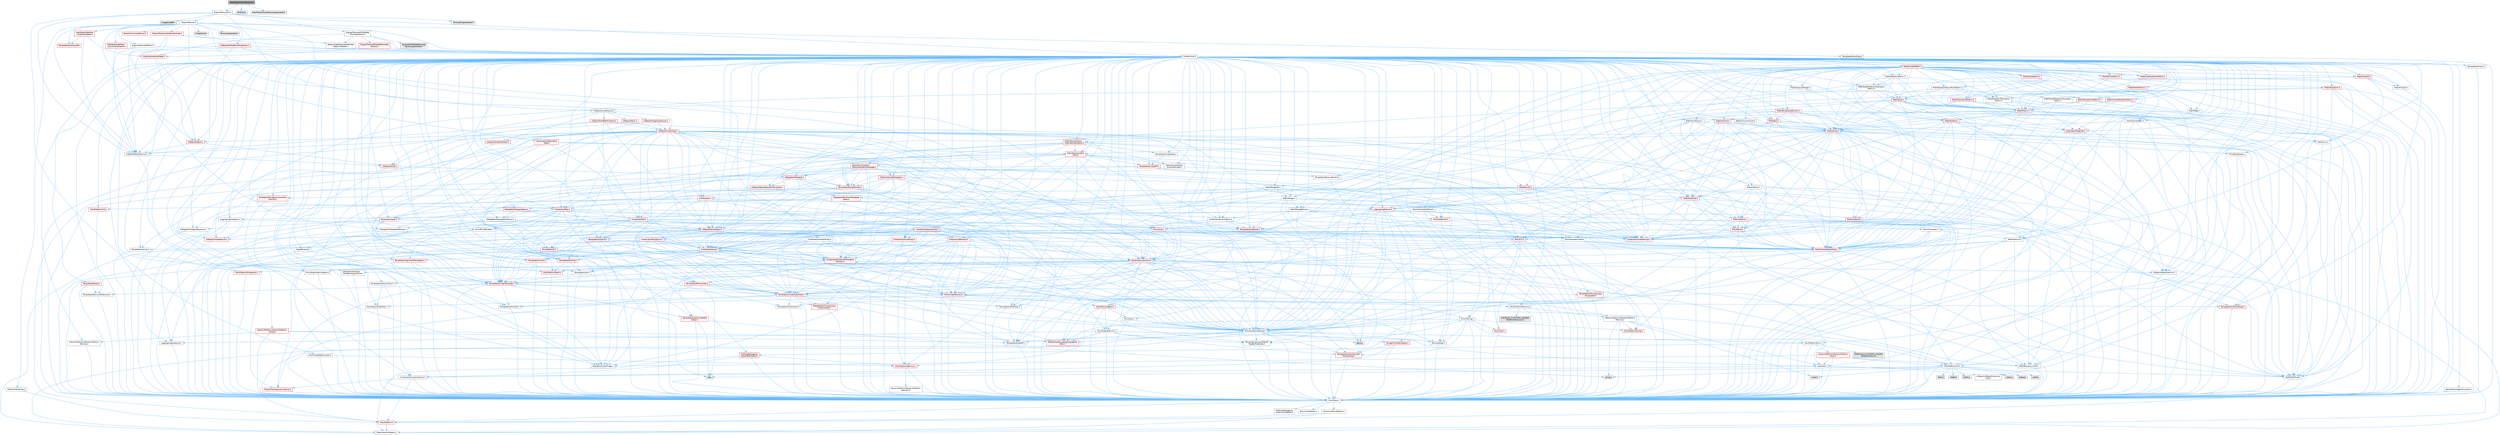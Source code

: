 digraph "MeshPaintVirtualTexture.h"
{
 // INTERACTIVE_SVG=YES
 // LATEX_PDF_SIZE
  bgcolor="transparent";
  edge [fontname=Helvetica,fontsize=10,labelfontname=Helvetica,labelfontsize=10];
  node [fontname=Helvetica,fontsize=10,shape=box,height=0.2,width=0.4];
  Node1 [id="Node000001",label="MeshPaintVirtualTexture.h",height=0.2,width=0.4,color="gray40", fillcolor="grey60", style="filled", fontcolor="black",tooltip=" "];
  Node1 -> Node2 [id="edge1_Node000001_Node000002",color="steelblue1",style="solid",tooltip=" "];
  Node2 [id="Node000002",label="Engine/Texture2D.h",height=0.2,width=0.4,color="grey40", fillcolor="white", style="filled",URL="$d5/d6f/Texture2D_8h.html",tooltip=" "];
  Node2 -> Node3 [id="edge2_Node000002_Node000003",color="steelblue1",style="solid",tooltip=" "];
  Node3 [id="Node000003",label="CoreMinimal.h",height=0.2,width=0.4,color="grey40", fillcolor="white", style="filled",URL="$d7/d67/CoreMinimal_8h.html",tooltip=" "];
  Node3 -> Node4 [id="edge3_Node000003_Node000004",color="steelblue1",style="solid",tooltip=" "];
  Node4 [id="Node000004",label="CoreTypes.h",height=0.2,width=0.4,color="grey40", fillcolor="white", style="filled",URL="$dc/dec/CoreTypes_8h.html",tooltip=" "];
  Node4 -> Node5 [id="edge4_Node000004_Node000005",color="steelblue1",style="solid",tooltip=" "];
  Node5 [id="Node000005",label="HAL/Platform.h",height=0.2,width=0.4,color="red", fillcolor="#FFF0F0", style="filled",URL="$d9/dd0/Platform_8h.html",tooltip=" "];
  Node5 -> Node9 [id="edge5_Node000005_Node000009",color="steelblue1",style="solid",tooltip=" "];
  Node9 [id="Node000009",label="PreprocessorHelpers.h",height=0.2,width=0.4,color="grey40", fillcolor="white", style="filled",URL="$db/ddb/PreprocessorHelpers_8h.html",tooltip=" "];
  Node4 -> Node15 [id="edge6_Node000004_Node000015",color="steelblue1",style="solid",tooltip=" "];
  Node15 [id="Node000015",label="ProfilingDebugging\l/UMemoryDefines.h",height=0.2,width=0.4,color="grey40", fillcolor="white", style="filled",URL="$d2/da2/UMemoryDefines_8h.html",tooltip=" "];
  Node4 -> Node16 [id="edge7_Node000004_Node000016",color="steelblue1",style="solid",tooltip=" "];
  Node16 [id="Node000016",label="Misc/CoreMiscDefines.h",height=0.2,width=0.4,color="grey40", fillcolor="white", style="filled",URL="$da/d38/CoreMiscDefines_8h.html",tooltip=" "];
  Node16 -> Node5 [id="edge8_Node000016_Node000005",color="steelblue1",style="solid",tooltip=" "];
  Node16 -> Node9 [id="edge9_Node000016_Node000009",color="steelblue1",style="solid",tooltip=" "];
  Node4 -> Node17 [id="edge10_Node000004_Node000017",color="steelblue1",style="solid",tooltip=" "];
  Node17 [id="Node000017",label="Misc/CoreDefines.h",height=0.2,width=0.4,color="grey40", fillcolor="white", style="filled",URL="$d3/dd2/CoreDefines_8h.html",tooltip=" "];
  Node3 -> Node18 [id="edge11_Node000003_Node000018",color="steelblue1",style="solid",tooltip=" "];
  Node18 [id="Node000018",label="CoreFwd.h",height=0.2,width=0.4,color="grey40", fillcolor="white", style="filled",URL="$d1/d1e/CoreFwd_8h.html",tooltip=" "];
  Node18 -> Node4 [id="edge12_Node000018_Node000004",color="steelblue1",style="solid",tooltip=" "];
  Node18 -> Node19 [id="edge13_Node000018_Node000019",color="steelblue1",style="solid",tooltip=" "];
  Node19 [id="Node000019",label="Containers/ContainersFwd.h",height=0.2,width=0.4,color="grey40", fillcolor="white", style="filled",URL="$d4/d0a/ContainersFwd_8h.html",tooltip=" "];
  Node19 -> Node5 [id="edge14_Node000019_Node000005",color="steelblue1",style="solid",tooltip=" "];
  Node19 -> Node4 [id="edge15_Node000019_Node000004",color="steelblue1",style="solid",tooltip=" "];
  Node19 -> Node20 [id="edge16_Node000019_Node000020",color="steelblue1",style="solid",tooltip=" "];
  Node20 [id="Node000020",label="Traits/IsContiguousContainer.h",height=0.2,width=0.4,color="red", fillcolor="#FFF0F0", style="filled",URL="$d5/d3c/IsContiguousContainer_8h.html",tooltip=" "];
  Node20 -> Node4 [id="edge17_Node000020_Node000004",color="steelblue1",style="solid",tooltip=" "];
  Node18 -> Node23 [id="edge18_Node000018_Node000023",color="steelblue1",style="solid",tooltip=" "];
  Node23 [id="Node000023",label="Math/MathFwd.h",height=0.2,width=0.4,color="grey40", fillcolor="white", style="filled",URL="$d2/d10/MathFwd_8h.html",tooltip=" "];
  Node23 -> Node5 [id="edge19_Node000023_Node000005",color="steelblue1",style="solid",tooltip=" "];
  Node18 -> Node24 [id="edge20_Node000018_Node000024",color="steelblue1",style="solid",tooltip=" "];
  Node24 [id="Node000024",label="UObject/UObjectHierarchy\lFwd.h",height=0.2,width=0.4,color="grey40", fillcolor="white", style="filled",URL="$d3/d13/UObjectHierarchyFwd_8h.html",tooltip=" "];
  Node3 -> Node24 [id="edge21_Node000003_Node000024",color="steelblue1",style="solid",tooltip=" "];
  Node3 -> Node19 [id="edge22_Node000003_Node000019",color="steelblue1",style="solid",tooltip=" "];
  Node3 -> Node25 [id="edge23_Node000003_Node000025",color="steelblue1",style="solid",tooltip=" "];
  Node25 [id="Node000025",label="Misc/VarArgs.h",height=0.2,width=0.4,color="grey40", fillcolor="white", style="filled",URL="$d5/d6f/VarArgs_8h.html",tooltip=" "];
  Node25 -> Node4 [id="edge24_Node000025_Node000004",color="steelblue1",style="solid",tooltip=" "];
  Node3 -> Node26 [id="edge25_Node000003_Node000026",color="steelblue1",style="solid",tooltip=" "];
  Node26 [id="Node000026",label="Logging/LogVerbosity.h",height=0.2,width=0.4,color="grey40", fillcolor="white", style="filled",URL="$d2/d8f/LogVerbosity_8h.html",tooltip=" "];
  Node26 -> Node4 [id="edge26_Node000026_Node000004",color="steelblue1",style="solid",tooltip=" "];
  Node3 -> Node27 [id="edge27_Node000003_Node000027",color="steelblue1",style="solid",tooltip=" "];
  Node27 [id="Node000027",label="Misc/OutputDevice.h",height=0.2,width=0.4,color="grey40", fillcolor="white", style="filled",URL="$d7/d32/OutputDevice_8h.html",tooltip=" "];
  Node27 -> Node18 [id="edge28_Node000027_Node000018",color="steelblue1",style="solid",tooltip=" "];
  Node27 -> Node4 [id="edge29_Node000027_Node000004",color="steelblue1",style="solid",tooltip=" "];
  Node27 -> Node26 [id="edge30_Node000027_Node000026",color="steelblue1",style="solid",tooltip=" "];
  Node27 -> Node25 [id="edge31_Node000027_Node000025",color="steelblue1",style="solid",tooltip=" "];
  Node27 -> Node28 [id="edge32_Node000027_Node000028",color="steelblue1",style="solid",tooltip=" "];
  Node28 [id="Node000028",label="Templates/IsArrayOrRefOf\lTypeByPredicate.h",height=0.2,width=0.4,color="grey40", fillcolor="white", style="filled",URL="$d6/da1/IsArrayOrRefOfTypeByPredicate_8h.html",tooltip=" "];
  Node28 -> Node4 [id="edge33_Node000028_Node000004",color="steelblue1",style="solid",tooltip=" "];
  Node27 -> Node29 [id="edge34_Node000027_Node000029",color="steelblue1",style="solid",tooltip=" "];
  Node29 [id="Node000029",label="Templates/IsValidVariadic\lFunctionArg.h",height=0.2,width=0.4,color="red", fillcolor="#FFF0F0", style="filled",URL="$d0/dc8/IsValidVariadicFunctionArg_8h.html",tooltip=" "];
  Node29 -> Node4 [id="edge35_Node000029_Node000004",color="steelblue1",style="solid",tooltip=" "];
  Node27 -> Node31 [id="edge36_Node000027_Node000031",color="steelblue1",style="solid",tooltip=" "];
  Node31 [id="Node000031",label="Traits/IsCharEncodingCompatible\lWith.h",height=0.2,width=0.4,color="red", fillcolor="#FFF0F0", style="filled",URL="$df/dd1/IsCharEncodingCompatibleWith_8h.html",tooltip=" "];
  Node3 -> Node33 [id="edge37_Node000003_Node000033",color="steelblue1",style="solid",tooltip=" "];
  Node33 [id="Node000033",label="HAL/PlatformCrt.h",height=0.2,width=0.4,color="grey40", fillcolor="white", style="filled",URL="$d8/d75/PlatformCrt_8h.html",tooltip=" "];
  Node33 -> Node34 [id="edge38_Node000033_Node000034",color="steelblue1",style="solid",tooltip=" "];
  Node34 [id="Node000034",label="new",height=0.2,width=0.4,color="grey60", fillcolor="#E0E0E0", style="filled",tooltip=" "];
  Node33 -> Node35 [id="edge39_Node000033_Node000035",color="steelblue1",style="solid",tooltip=" "];
  Node35 [id="Node000035",label="wchar.h",height=0.2,width=0.4,color="grey60", fillcolor="#E0E0E0", style="filled",tooltip=" "];
  Node33 -> Node36 [id="edge40_Node000033_Node000036",color="steelblue1",style="solid",tooltip=" "];
  Node36 [id="Node000036",label="stddef.h",height=0.2,width=0.4,color="grey60", fillcolor="#E0E0E0", style="filled",tooltip=" "];
  Node33 -> Node37 [id="edge41_Node000033_Node000037",color="steelblue1",style="solid",tooltip=" "];
  Node37 [id="Node000037",label="stdlib.h",height=0.2,width=0.4,color="grey60", fillcolor="#E0E0E0", style="filled",tooltip=" "];
  Node33 -> Node38 [id="edge42_Node000033_Node000038",color="steelblue1",style="solid",tooltip=" "];
  Node38 [id="Node000038",label="stdio.h",height=0.2,width=0.4,color="grey60", fillcolor="#E0E0E0", style="filled",tooltip=" "];
  Node33 -> Node39 [id="edge43_Node000033_Node000039",color="steelblue1",style="solid",tooltip=" "];
  Node39 [id="Node000039",label="stdarg.h",height=0.2,width=0.4,color="grey60", fillcolor="#E0E0E0", style="filled",tooltip=" "];
  Node33 -> Node40 [id="edge44_Node000033_Node000040",color="steelblue1",style="solid",tooltip=" "];
  Node40 [id="Node000040",label="math.h",height=0.2,width=0.4,color="grey60", fillcolor="#E0E0E0", style="filled",tooltip=" "];
  Node33 -> Node41 [id="edge45_Node000033_Node000041",color="steelblue1",style="solid",tooltip=" "];
  Node41 [id="Node000041",label="float.h",height=0.2,width=0.4,color="grey60", fillcolor="#E0E0E0", style="filled",tooltip=" "];
  Node33 -> Node42 [id="edge46_Node000033_Node000042",color="steelblue1",style="solid",tooltip=" "];
  Node42 [id="Node000042",label="string.h",height=0.2,width=0.4,color="grey60", fillcolor="#E0E0E0", style="filled",tooltip=" "];
  Node3 -> Node43 [id="edge47_Node000003_Node000043",color="steelblue1",style="solid",tooltip=" "];
  Node43 [id="Node000043",label="HAL/PlatformMisc.h",height=0.2,width=0.4,color="grey40", fillcolor="white", style="filled",URL="$d0/df5/PlatformMisc_8h.html",tooltip=" "];
  Node43 -> Node4 [id="edge48_Node000043_Node000004",color="steelblue1",style="solid",tooltip=" "];
  Node43 -> Node44 [id="edge49_Node000043_Node000044",color="steelblue1",style="solid",tooltip=" "];
  Node44 [id="Node000044",label="GenericPlatform/GenericPlatform\lMisc.h",height=0.2,width=0.4,color="red", fillcolor="#FFF0F0", style="filled",URL="$db/d9a/GenericPlatformMisc_8h.html",tooltip=" "];
  Node44 -> Node18 [id="edge50_Node000044_Node000018",color="steelblue1",style="solid",tooltip=" "];
  Node44 -> Node4 [id="edge51_Node000044_Node000004",color="steelblue1",style="solid",tooltip=" "];
  Node44 -> Node33 [id="edge52_Node000044_Node000033",color="steelblue1",style="solid",tooltip=" "];
  Node44 -> Node48 [id="edge53_Node000044_Node000048",color="steelblue1",style="solid",tooltip=" "];
  Node48 [id="Node000048",label="Math/NumericLimits.h",height=0.2,width=0.4,color="grey40", fillcolor="white", style="filled",URL="$df/d1b/NumericLimits_8h.html",tooltip=" "];
  Node48 -> Node4 [id="edge54_Node000048_Node000004",color="steelblue1",style="solid",tooltip=" "];
  Node44 -> Node50 [id="edge55_Node000044_Node000050",color="steelblue1",style="solid",tooltip=" "];
  Node50 [id="Node000050",label="Misc/EnumClassFlags.h",height=0.2,width=0.4,color="grey40", fillcolor="white", style="filled",URL="$d8/de7/EnumClassFlags_8h.html",tooltip=" "];
  Node43 -> Node53 [id="edge56_Node000043_Node000053",color="steelblue1",style="solid",tooltip=" "];
  Node53 [id="Node000053",label="COMPILED_PLATFORM_HEADER\l(PlatformMisc.h)",height=0.2,width=0.4,color="grey60", fillcolor="#E0E0E0", style="filled",tooltip=" "];
  Node43 -> Node54 [id="edge57_Node000043_Node000054",color="steelblue1",style="solid",tooltip=" "];
  Node54 [id="Node000054",label="ProfilingDebugging\l/CpuProfilerTrace.h",height=0.2,width=0.4,color="red", fillcolor="#FFF0F0", style="filled",URL="$da/dcb/CpuProfilerTrace_8h.html",tooltip=" "];
  Node54 -> Node4 [id="edge58_Node000054_Node000004",color="steelblue1",style="solid",tooltip=" "];
  Node54 -> Node19 [id="edge59_Node000054_Node000019",color="steelblue1",style="solid",tooltip=" "];
  Node54 -> Node55 [id="edge60_Node000054_Node000055",color="steelblue1",style="solid",tooltip=" "];
  Node55 [id="Node000055",label="HAL/PlatformAtomics.h",height=0.2,width=0.4,color="red", fillcolor="#FFF0F0", style="filled",URL="$d3/d36/PlatformAtomics_8h.html",tooltip=" "];
  Node55 -> Node4 [id="edge61_Node000055_Node000004",color="steelblue1",style="solid",tooltip=" "];
  Node55 -> Node56 [id="edge62_Node000055_Node000056",color="steelblue1",style="solid",tooltip=" "];
  Node56 [id="Node000056",label="GenericPlatform/GenericPlatform\lAtomics.h",height=0.2,width=0.4,color="grey40", fillcolor="white", style="filled",URL="$da/d72/GenericPlatformAtomics_8h.html",tooltip=" "];
  Node56 -> Node4 [id="edge63_Node000056_Node000004",color="steelblue1",style="solid",tooltip=" "];
  Node54 -> Node9 [id="edge64_Node000054_Node000009",color="steelblue1",style="solid",tooltip=" "];
  Node3 -> Node62 [id="edge65_Node000003_Node000062",color="steelblue1",style="solid",tooltip=" "];
  Node62 [id="Node000062",label="Misc/AssertionMacros.h",height=0.2,width=0.4,color="grey40", fillcolor="white", style="filled",URL="$d0/dfa/AssertionMacros_8h.html",tooltip=" "];
  Node62 -> Node4 [id="edge66_Node000062_Node000004",color="steelblue1",style="solid",tooltip=" "];
  Node62 -> Node5 [id="edge67_Node000062_Node000005",color="steelblue1",style="solid",tooltip=" "];
  Node62 -> Node43 [id="edge68_Node000062_Node000043",color="steelblue1",style="solid",tooltip=" "];
  Node62 -> Node9 [id="edge69_Node000062_Node000009",color="steelblue1",style="solid",tooltip=" "];
  Node62 -> Node63 [id="edge70_Node000062_Node000063",color="steelblue1",style="solid",tooltip=" "];
  Node63 [id="Node000063",label="Templates/EnableIf.h",height=0.2,width=0.4,color="grey40", fillcolor="white", style="filled",URL="$d7/d60/EnableIf_8h.html",tooltip=" "];
  Node63 -> Node4 [id="edge71_Node000063_Node000004",color="steelblue1",style="solid",tooltip=" "];
  Node62 -> Node28 [id="edge72_Node000062_Node000028",color="steelblue1",style="solid",tooltip=" "];
  Node62 -> Node29 [id="edge73_Node000062_Node000029",color="steelblue1",style="solid",tooltip=" "];
  Node62 -> Node31 [id="edge74_Node000062_Node000031",color="steelblue1",style="solid",tooltip=" "];
  Node62 -> Node25 [id="edge75_Node000062_Node000025",color="steelblue1",style="solid",tooltip=" "];
  Node62 -> Node64 [id="edge76_Node000062_Node000064",color="steelblue1",style="solid",tooltip=" "];
  Node64 [id="Node000064",label="String/FormatStringSan.h",height=0.2,width=0.4,color="red", fillcolor="#FFF0F0", style="filled",URL="$d3/d8b/FormatStringSan_8h.html",tooltip=" "];
  Node64 -> Node4 [id="edge77_Node000064_Node000004",color="steelblue1",style="solid",tooltip=" "];
  Node64 -> Node29 [id="edge78_Node000064_Node000029",color="steelblue1",style="solid",tooltip=" "];
  Node64 -> Node19 [id="edge79_Node000064_Node000019",color="steelblue1",style="solid",tooltip=" "];
  Node62 -> Node70 [id="edge80_Node000062_Node000070",color="steelblue1",style="solid",tooltip=" "];
  Node70 [id="Node000070",label="atomic",height=0.2,width=0.4,color="grey60", fillcolor="#E0E0E0", style="filled",tooltip=" "];
  Node3 -> Node71 [id="edge81_Node000003_Node000071",color="steelblue1",style="solid",tooltip=" "];
  Node71 [id="Node000071",label="Templates/IsPointer.h",height=0.2,width=0.4,color="grey40", fillcolor="white", style="filled",URL="$d7/d05/IsPointer_8h.html",tooltip=" "];
  Node71 -> Node4 [id="edge82_Node000071_Node000004",color="steelblue1",style="solid",tooltip=" "];
  Node3 -> Node72 [id="edge83_Node000003_Node000072",color="steelblue1",style="solid",tooltip=" "];
  Node72 [id="Node000072",label="HAL/PlatformMemory.h",height=0.2,width=0.4,color="grey40", fillcolor="white", style="filled",URL="$de/d68/PlatformMemory_8h.html",tooltip=" "];
  Node72 -> Node4 [id="edge84_Node000072_Node000004",color="steelblue1",style="solid",tooltip=" "];
  Node72 -> Node73 [id="edge85_Node000072_Node000073",color="steelblue1",style="solid",tooltip=" "];
  Node73 [id="Node000073",label="GenericPlatform/GenericPlatform\lMemory.h",height=0.2,width=0.4,color="grey40", fillcolor="white", style="filled",URL="$dd/d22/GenericPlatformMemory_8h.html",tooltip=" "];
  Node73 -> Node18 [id="edge86_Node000073_Node000018",color="steelblue1",style="solid",tooltip=" "];
  Node73 -> Node4 [id="edge87_Node000073_Node000004",color="steelblue1",style="solid",tooltip=" "];
  Node73 -> Node74 [id="edge88_Node000073_Node000074",color="steelblue1",style="solid",tooltip=" "];
  Node74 [id="Node000074",label="HAL/PlatformString.h",height=0.2,width=0.4,color="red", fillcolor="#FFF0F0", style="filled",URL="$db/db5/PlatformString_8h.html",tooltip=" "];
  Node74 -> Node4 [id="edge89_Node000074_Node000004",color="steelblue1",style="solid",tooltip=" "];
  Node73 -> Node42 [id="edge90_Node000073_Node000042",color="steelblue1",style="solid",tooltip=" "];
  Node73 -> Node35 [id="edge91_Node000073_Node000035",color="steelblue1",style="solid",tooltip=" "];
  Node72 -> Node76 [id="edge92_Node000072_Node000076",color="steelblue1",style="solid",tooltip=" "];
  Node76 [id="Node000076",label="COMPILED_PLATFORM_HEADER\l(PlatformMemory.h)",height=0.2,width=0.4,color="grey60", fillcolor="#E0E0E0", style="filled",tooltip=" "];
  Node3 -> Node55 [id="edge93_Node000003_Node000055",color="steelblue1",style="solid",tooltip=" "];
  Node3 -> Node77 [id="edge94_Node000003_Node000077",color="steelblue1",style="solid",tooltip=" "];
  Node77 [id="Node000077",label="Misc/Exec.h",height=0.2,width=0.4,color="grey40", fillcolor="white", style="filled",URL="$de/ddb/Exec_8h.html",tooltip=" "];
  Node77 -> Node4 [id="edge95_Node000077_Node000004",color="steelblue1",style="solid",tooltip=" "];
  Node77 -> Node62 [id="edge96_Node000077_Node000062",color="steelblue1",style="solid",tooltip=" "];
  Node3 -> Node78 [id="edge97_Node000003_Node000078",color="steelblue1",style="solid",tooltip=" "];
  Node78 [id="Node000078",label="HAL/MemoryBase.h",height=0.2,width=0.4,color="red", fillcolor="#FFF0F0", style="filled",URL="$d6/d9f/MemoryBase_8h.html",tooltip=" "];
  Node78 -> Node4 [id="edge98_Node000078_Node000004",color="steelblue1",style="solid",tooltip=" "];
  Node78 -> Node55 [id="edge99_Node000078_Node000055",color="steelblue1",style="solid",tooltip=" "];
  Node78 -> Node33 [id="edge100_Node000078_Node000033",color="steelblue1",style="solid",tooltip=" "];
  Node78 -> Node77 [id="edge101_Node000078_Node000077",color="steelblue1",style="solid",tooltip=" "];
  Node78 -> Node27 [id="edge102_Node000078_Node000027",color="steelblue1",style="solid",tooltip=" "];
  Node3 -> Node88 [id="edge103_Node000003_Node000088",color="steelblue1",style="solid",tooltip=" "];
  Node88 [id="Node000088",label="HAL/UnrealMemory.h",height=0.2,width=0.4,color="red", fillcolor="#FFF0F0", style="filled",URL="$d9/d96/UnrealMemory_8h.html",tooltip=" "];
  Node88 -> Node4 [id="edge104_Node000088_Node000004",color="steelblue1",style="solid",tooltip=" "];
  Node88 -> Node73 [id="edge105_Node000088_Node000073",color="steelblue1",style="solid",tooltip=" "];
  Node88 -> Node78 [id="edge106_Node000088_Node000078",color="steelblue1",style="solid",tooltip=" "];
  Node88 -> Node72 [id="edge107_Node000088_Node000072",color="steelblue1",style="solid",tooltip=" "];
  Node88 -> Node71 [id="edge108_Node000088_Node000071",color="steelblue1",style="solid",tooltip=" "];
  Node3 -> Node90 [id="edge109_Node000003_Node000090",color="steelblue1",style="solid",tooltip=" "];
  Node90 [id="Node000090",label="Templates/IsArithmetic.h",height=0.2,width=0.4,color="grey40", fillcolor="white", style="filled",URL="$d2/d5d/IsArithmetic_8h.html",tooltip=" "];
  Node90 -> Node4 [id="edge110_Node000090_Node000004",color="steelblue1",style="solid",tooltip=" "];
  Node3 -> Node84 [id="edge111_Node000003_Node000084",color="steelblue1",style="solid",tooltip=" "];
  Node84 [id="Node000084",label="Templates/AndOrNot.h",height=0.2,width=0.4,color="grey40", fillcolor="white", style="filled",URL="$db/d0a/AndOrNot_8h.html",tooltip=" "];
  Node84 -> Node4 [id="edge112_Node000084_Node000004",color="steelblue1",style="solid",tooltip=" "];
  Node3 -> Node91 [id="edge113_Node000003_Node000091",color="steelblue1",style="solid",tooltip=" "];
  Node91 [id="Node000091",label="Templates/IsPODType.h",height=0.2,width=0.4,color="grey40", fillcolor="white", style="filled",URL="$d7/db1/IsPODType_8h.html",tooltip=" "];
  Node91 -> Node4 [id="edge114_Node000091_Node000004",color="steelblue1",style="solid",tooltip=" "];
  Node3 -> Node92 [id="edge115_Node000003_Node000092",color="steelblue1",style="solid",tooltip=" "];
  Node92 [id="Node000092",label="Templates/IsUECoreType.h",height=0.2,width=0.4,color="red", fillcolor="#FFF0F0", style="filled",URL="$d1/db8/IsUECoreType_8h.html",tooltip=" "];
  Node92 -> Node4 [id="edge116_Node000092_Node000004",color="steelblue1",style="solid",tooltip=" "];
  Node3 -> Node85 [id="edge117_Node000003_Node000085",color="steelblue1",style="solid",tooltip=" "];
  Node85 [id="Node000085",label="Templates/IsTriviallyCopy\lConstructible.h",height=0.2,width=0.4,color="red", fillcolor="#FFF0F0", style="filled",URL="$d3/d78/IsTriviallyCopyConstructible_8h.html",tooltip=" "];
  Node85 -> Node4 [id="edge118_Node000085_Node000004",color="steelblue1",style="solid",tooltip=" "];
  Node3 -> Node93 [id="edge119_Node000003_Node000093",color="steelblue1",style="solid",tooltip=" "];
  Node93 [id="Node000093",label="Templates/UnrealTypeTraits.h",height=0.2,width=0.4,color="red", fillcolor="#FFF0F0", style="filled",URL="$d2/d2d/UnrealTypeTraits_8h.html",tooltip=" "];
  Node93 -> Node4 [id="edge120_Node000093_Node000004",color="steelblue1",style="solid",tooltip=" "];
  Node93 -> Node71 [id="edge121_Node000093_Node000071",color="steelblue1",style="solid",tooltip=" "];
  Node93 -> Node62 [id="edge122_Node000093_Node000062",color="steelblue1",style="solid",tooltip=" "];
  Node93 -> Node84 [id="edge123_Node000093_Node000084",color="steelblue1",style="solid",tooltip=" "];
  Node93 -> Node63 [id="edge124_Node000093_Node000063",color="steelblue1",style="solid",tooltip=" "];
  Node93 -> Node90 [id="edge125_Node000093_Node000090",color="steelblue1",style="solid",tooltip=" "];
  Node93 -> Node91 [id="edge126_Node000093_Node000091",color="steelblue1",style="solid",tooltip=" "];
  Node93 -> Node92 [id="edge127_Node000093_Node000092",color="steelblue1",style="solid",tooltip=" "];
  Node93 -> Node85 [id="edge128_Node000093_Node000085",color="steelblue1",style="solid",tooltip=" "];
  Node3 -> Node63 [id="edge129_Node000003_Node000063",color="steelblue1",style="solid",tooltip=" "];
  Node3 -> Node95 [id="edge130_Node000003_Node000095",color="steelblue1",style="solid",tooltip=" "];
  Node95 [id="Node000095",label="Templates/RemoveReference.h",height=0.2,width=0.4,color="grey40", fillcolor="white", style="filled",URL="$da/dbe/RemoveReference_8h.html",tooltip=" "];
  Node95 -> Node4 [id="edge131_Node000095_Node000004",color="steelblue1",style="solid",tooltip=" "];
  Node3 -> Node96 [id="edge132_Node000003_Node000096",color="steelblue1",style="solid",tooltip=" "];
  Node96 [id="Node000096",label="Templates/IntegralConstant.h",height=0.2,width=0.4,color="grey40", fillcolor="white", style="filled",URL="$db/d1b/IntegralConstant_8h.html",tooltip=" "];
  Node96 -> Node4 [id="edge133_Node000096_Node000004",color="steelblue1",style="solid",tooltip=" "];
  Node3 -> Node97 [id="edge134_Node000003_Node000097",color="steelblue1",style="solid",tooltip=" "];
  Node97 [id="Node000097",label="Templates/IsClass.h",height=0.2,width=0.4,color="grey40", fillcolor="white", style="filled",URL="$db/dcb/IsClass_8h.html",tooltip=" "];
  Node97 -> Node4 [id="edge135_Node000097_Node000004",color="steelblue1",style="solid",tooltip=" "];
  Node3 -> Node98 [id="edge136_Node000003_Node000098",color="steelblue1",style="solid",tooltip=" "];
  Node98 [id="Node000098",label="Templates/TypeCompatible\lBytes.h",height=0.2,width=0.4,color="red", fillcolor="#FFF0F0", style="filled",URL="$df/d0a/TypeCompatibleBytes_8h.html",tooltip=" "];
  Node98 -> Node4 [id="edge137_Node000098_Node000004",color="steelblue1",style="solid",tooltip=" "];
  Node98 -> Node42 [id="edge138_Node000098_Node000042",color="steelblue1",style="solid",tooltip=" "];
  Node98 -> Node34 [id="edge139_Node000098_Node000034",color="steelblue1",style="solid",tooltip=" "];
  Node3 -> Node20 [id="edge140_Node000003_Node000020",color="steelblue1",style="solid",tooltip=" "];
  Node3 -> Node99 [id="edge141_Node000003_Node000099",color="steelblue1",style="solid",tooltip=" "];
  Node99 [id="Node000099",label="Templates/UnrealTemplate.h",height=0.2,width=0.4,color="red", fillcolor="#FFF0F0", style="filled",URL="$d4/d24/UnrealTemplate_8h.html",tooltip=" "];
  Node99 -> Node4 [id="edge142_Node000099_Node000004",color="steelblue1",style="solid",tooltip=" "];
  Node99 -> Node71 [id="edge143_Node000099_Node000071",color="steelblue1",style="solid",tooltip=" "];
  Node99 -> Node88 [id="edge144_Node000099_Node000088",color="steelblue1",style="solid",tooltip=" "];
  Node99 -> Node93 [id="edge145_Node000099_Node000093",color="steelblue1",style="solid",tooltip=" "];
  Node99 -> Node95 [id="edge146_Node000099_Node000095",color="steelblue1",style="solid",tooltip=" "];
  Node99 -> Node98 [id="edge147_Node000099_Node000098",color="steelblue1",style="solid",tooltip=" "];
  Node99 -> Node20 [id="edge148_Node000099_Node000020",color="steelblue1",style="solid",tooltip=" "];
  Node3 -> Node48 [id="edge149_Node000003_Node000048",color="steelblue1",style="solid",tooltip=" "];
  Node3 -> Node103 [id="edge150_Node000003_Node000103",color="steelblue1",style="solid",tooltip=" "];
  Node103 [id="Node000103",label="HAL/PlatformMath.h",height=0.2,width=0.4,color="red", fillcolor="#FFF0F0", style="filled",URL="$dc/d53/PlatformMath_8h.html",tooltip=" "];
  Node103 -> Node4 [id="edge151_Node000103_Node000004",color="steelblue1",style="solid",tooltip=" "];
  Node3 -> Node86 [id="edge152_Node000003_Node000086",color="steelblue1",style="solid",tooltip=" "];
  Node86 [id="Node000086",label="Templates/IsTriviallyCopy\lAssignable.h",height=0.2,width=0.4,color="red", fillcolor="#FFF0F0", style="filled",URL="$d2/df2/IsTriviallyCopyAssignable_8h.html",tooltip=" "];
  Node86 -> Node4 [id="edge153_Node000086_Node000004",color="steelblue1",style="solid",tooltip=" "];
  Node3 -> Node111 [id="edge154_Node000003_Node000111",color="steelblue1",style="solid",tooltip=" "];
  Node111 [id="Node000111",label="Templates/MemoryOps.h",height=0.2,width=0.4,color="red", fillcolor="#FFF0F0", style="filled",URL="$db/dea/MemoryOps_8h.html",tooltip=" "];
  Node111 -> Node4 [id="edge155_Node000111_Node000004",color="steelblue1",style="solid",tooltip=" "];
  Node111 -> Node88 [id="edge156_Node000111_Node000088",color="steelblue1",style="solid",tooltip=" "];
  Node111 -> Node86 [id="edge157_Node000111_Node000086",color="steelblue1",style="solid",tooltip=" "];
  Node111 -> Node85 [id="edge158_Node000111_Node000085",color="steelblue1",style="solid",tooltip=" "];
  Node111 -> Node93 [id="edge159_Node000111_Node000093",color="steelblue1",style="solid",tooltip=" "];
  Node111 -> Node34 [id="edge160_Node000111_Node000034",color="steelblue1",style="solid",tooltip=" "];
  Node3 -> Node112 [id="edge161_Node000003_Node000112",color="steelblue1",style="solid",tooltip=" "];
  Node112 [id="Node000112",label="Containers/ContainerAllocation\lPolicies.h",height=0.2,width=0.4,color="red", fillcolor="#FFF0F0", style="filled",URL="$d7/dff/ContainerAllocationPolicies_8h.html",tooltip=" "];
  Node112 -> Node4 [id="edge162_Node000112_Node000004",color="steelblue1",style="solid",tooltip=" "];
  Node112 -> Node112 [id="edge163_Node000112_Node000112",color="steelblue1",style="solid",tooltip=" "];
  Node112 -> Node103 [id="edge164_Node000112_Node000103",color="steelblue1",style="solid",tooltip=" "];
  Node112 -> Node88 [id="edge165_Node000112_Node000088",color="steelblue1",style="solid",tooltip=" "];
  Node112 -> Node48 [id="edge166_Node000112_Node000048",color="steelblue1",style="solid",tooltip=" "];
  Node112 -> Node62 [id="edge167_Node000112_Node000062",color="steelblue1",style="solid",tooltip=" "];
  Node112 -> Node111 [id="edge168_Node000112_Node000111",color="steelblue1",style="solid",tooltip=" "];
  Node112 -> Node98 [id="edge169_Node000112_Node000098",color="steelblue1",style="solid",tooltip=" "];
  Node3 -> Node115 [id="edge170_Node000003_Node000115",color="steelblue1",style="solid",tooltip=" "];
  Node115 [id="Node000115",label="Templates/IsEnumClass.h",height=0.2,width=0.4,color="grey40", fillcolor="white", style="filled",URL="$d7/d15/IsEnumClass_8h.html",tooltip=" "];
  Node115 -> Node4 [id="edge171_Node000115_Node000004",color="steelblue1",style="solid",tooltip=" "];
  Node115 -> Node84 [id="edge172_Node000115_Node000084",color="steelblue1",style="solid",tooltip=" "];
  Node3 -> Node116 [id="edge173_Node000003_Node000116",color="steelblue1",style="solid",tooltip=" "];
  Node116 [id="Node000116",label="HAL/PlatformProperties.h",height=0.2,width=0.4,color="red", fillcolor="#FFF0F0", style="filled",URL="$d9/db0/PlatformProperties_8h.html",tooltip=" "];
  Node116 -> Node4 [id="edge174_Node000116_Node000004",color="steelblue1",style="solid",tooltip=" "];
  Node3 -> Node119 [id="edge175_Node000003_Node000119",color="steelblue1",style="solid",tooltip=" "];
  Node119 [id="Node000119",label="Misc/EngineVersionBase.h",height=0.2,width=0.4,color="grey40", fillcolor="white", style="filled",URL="$d5/d2b/EngineVersionBase_8h.html",tooltip=" "];
  Node119 -> Node4 [id="edge176_Node000119_Node000004",color="steelblue1",style="solid",tooltip=" "];
  Node3 -> Node120 [id="edge177_Node000003_Node000120",color="steelblue1",style="solid",tooltip=" "];
  Node120 [id="Node000120",label="Internationalization\l/TextNamespaceFwd.h",height=0.2,width=0.4,color="grey40", fillcolor="white", style="filled",URL="$d8/d97/TextNamespaceFwd_8h.html",tooltip=" "];
  Node120 -> Node4 [id="edge178_Node000120_Node000004",color="steelblue1",style="solid",tooltip=" "];
  Node3 -> Node121 [id="edge179_Node000003_Node000121",color="steelblue1",style="solid",tooltip=" "];
  Node121 [id="Node000121",label="Serialization/Archive.h",height=0.2,width=0.4,color="red", fillcolor="#FFF0F0", style="filled",URL="$d7/d3b/Archive_8h.html",tooltip=" "];
  Node121 -> Node18 [id="edge180_Node000121_Node000018",color="steelblue1",style="solid",tooltip=" "];
  Node121 -> Node4 [id="edge181_Node000121_Node000004",color="steelblue1",style="solid",tooltip=" "];
  Node121 -> Node116 [id="edge182_Node000121_Node000116",color="steelblue1",style="solid",tooltip=" "];
  Node121 -> Node120 [id="edge183_Node000121_Node000120",color="steelblue1",style="solid",tooltip=" "];
  Node121 -> Node23 [id="edge184_Node000121_Node000023",color="steelblue1",style="solid",tooltip=" "];
  Node121 -> Node62 [id="edge185_Node000121_Node000062",color="steelblue1",style="solid",tooltip=" "];
  Node121 -> Node119 [id="edge186_Node000121_Node000119",color="steelblue1",style="solid",tooltip=" "];
  Node121 -> Node25 [id="edge187_Node000121_Node000025",color="steelblue1",style="solid",tooltip=" "];
  Node121 -> Node63 [id="edge188_Node000121_Node000063",color="steelblue1",style="solid",tooltip=" "];
  Node121 -> Node28 [id="edge189_Node000121_Node000028",color="steelblue1",style="solid",tooltip=" "];
  Node121 -> Node115 [id="edge190_Node000121_Node000115",color="steelblue1",style="solid",tooltip=" "];
  Node121 -> Node29 [id="edge191_Node000121_Node000029",color="steelblue1",style="solid",tooltip=" "];
  Node121 -> Node99 [id="edge192_Node000121_Node000099",color="steelblue1",style="solid",tooltip=" "];
  Node121 -> Node31 [id="edge193_Node000121_Node000031",color="steelblue1",style="solid",tooltip=" "];
  Node121 -> Node124 [id="edge194_Node000121_Node000124",color="steelblue1",style="solid",tooltip=" "];
  Node124 [id="Node000124",label="UObject/ObjectVersion.h",height=0.2,width=0.4,color="grey40", fillcolor="white", style="filled",URL="$da/d63/ObjectVersion_8h.html",tooltip=" "];
  Node124 -> Node4 [id="edge195_Node000124_Node000004",color="steelblue1",style="solid",tooltip=" "];
  Node3 -> Node125 [id="edge196_Node000003_Node000125",color="steelblue1",style="solid",tooltip=" "];
  Node125 [id="Node000125",label="Templates/Less.h",height=0.2,width=0.4,color="grey40", fillcolor="white", style="filled",URL="$de/dc8/Less_8h.html",tooltip=" "];
  Node125 -> Node4 [id="edge197_Node000125_Node000004",color="steelblue1",style="solid",tooltip=" "];
  Node125 -> Node99 [id="edge198_Node000125_Node000099",color="steelblue1",style="solid",tooltip=" "];
  Node3 -> Node126 [id="edge199_Node000003_Node000126",color="steelblue1",style="solid",tooltip=" "];
  Node126 [id="Node000126",label="Templates/Sorting.h",height=0.2,width=0.4,color="red", fillcolor="#FFF0F0", style="filled",URL="$d3/d9e/Sorting_8h.html",tooltip=" "];
  Node126 -> Node4 [id="edge200_Node000126_Node000004",color="steelblue1",style="solid",tooltip=" "];
  Node126 -> Node103 [id="edge201_Node000126_Node000103",color="steelblue1",style="solid",tooltip=" "];
  Node126 -> Node125 [id="edge202_Node000126_Node000125",color="steelblue1",style="solid",tooltip=" "];
  Node3 -> Node137 [id="edge203_Node000003_Node000137",color="steelblue1",style="solid",tooltip=" "];
  Node137 [id="Node000137",label="Misc/Char.h",height=0.2,width=0.4,color="red", fillcolor="#FFF0F0", style="filled",URL="$d0/d58/Char_8h.html",tooltip=" "];
  Node137 -> Node4 [id="edge204_Node000137_Node000004",color="steelblue1",style="solid",tooltip=" "];
  Node3 -> Node140 [id="edge205_Node000003_Node000140",color="steelblue1",style="solid",tooltip=" "];
  Node140 [id="Node000140",label="GenericPlatform/GenericPlatform\lStricmp.h",height=0.2,width=0.4,color="grey40", fillcolor="white", style="filled",URL="$d2/d86/GenericPlatformStricmp_8h.html",tooltip=" "];
  Node140 -> Node4 [id="edge206_Node000140_Node000004",color="steelblue1",style="solid",tooltip=" "];
  Node3 -> Node141 [id="edge207_Node000003_Node000141",color="steelblue1",style="solid",tooltip=" "];
  Node141 [id="Node000141",label="GenericPlatform/GenericPlatform\lString.h",height=0.2,width=0.4,color="red", fillcolor="#FFF0F0", style="filled",URL="$dd/d20/GenericPlatformString_8h.html",tooltip=" "];
  Node141 -> Node4 [id="edge208_Node000141_Node000004",color="steelblue1",style="solid",tooltip=" "];
  Node141 -> Node140 [id="edge209_Node000141_Node000140",color="steelblue1",style="solid",tooltip=" "];
  Node141 -> Node63 [id="edge210_Node000141_Node000063",color="steelblue1",style="solid",tooltip=" "];
  Node141 -> Node31 [id="edge211_Node000141_Node000031",color="steelblue1",style="solid",tooltip=" "];
  Node3 -> Node74 [id="edge212_Node000003_Node000074",color="steelblue1",style="solid",tooltip=" "];
  Node3 -> Node144 [id="edge213_Node000003_Node000144",color="steelblue1",style="solid",tooltip=" "];
  Node144 [id="Node000144",label="Misc/CString.h",height=0.2,width=0.4,color="grey40", fillcolor="white", style="filled",URL="$d2/d49/CString_8h.html",tooltip=" "];
  Node144 -> Node4 [id="edge214_Node000144_Node000004",color="steelblue1",style="solid",tooltip=" "];
  Node144 -> Node33 [id="edge215_Node000144_Node000033",color="steelblue1",style="solid",tooltip=" "];
  Node144 -> Node74 [id="edge216_Node000144_Node000074",color="steelblue1",style="solid",tooltip=" "];
  Node144 -> Node62 [id="edge217_Node000144_Node000062",color="steelblue1",style="solid",tooltip=" "];
  Node144 -> Node137 [id="edge218_Node000144_Node000137",color="steelblue1",style="solid",tooltip=" "];
  Node144 -> Node25 [id="edge219_Node000144_Node000025",color="steelblue1",style="solid",tooltip=" "];
  Node144 -> Node28 [id="edge220_Node000144_Node000028",color="steelblue1",style="solid",tooltip=" "];
  Node144 -> Node29 [id="edge221_Node000144_Node000029",color="steelblue1",style="solid",tooltip=" "];
  Node144 -> Node31 [id="edge222_Node000144_Node000031",color="steelblue1",style="solid",tooltip=" "];
  Node3 -> Node145 [id="edge223_Node000003_Node000145",color="steelblue1",style="solid",tooltip=" "];
  Node145 [id="Node000145",label="Misc/Crc.h",height=0.2,width=0.4,color="red", fillcolor="#FFF0F0", style="filled",URL="$d4/dd2/Crc_8h.html",tooltip=" "];
  Node145 -> Node4 [id="edge224_Node000145_Node000004",color="steelblue1",style="solid",tooltip=" "];
  Node145 -> Node74 [id="edge225_Node000145_Node000074",color="steelblue1",style="solid",tooltip=" "];
  Node145 -> Node62 [id="edge226_Node000145_Node000062",color="steelblue1",style="solid",tooltip=" "];
  Node145 -> Node144 [id="edge227_Node000145_Node000144",color="steelblue1",style="solid",tooltip=" "];
  Node145 -> Node137 [id="edge228_Node000145_Node000137",color="steelblue1",style="solid",tooltip=" "];
  Node145 -> Node93 [id="edge229_Node000145_Node000093",color="steelblue1",style="solid",tooltip=" "];
  Node3 -> Node136 [id="edge230_Node000003_Node000136",color="steelblue1",style="solid",tooltip=" "];
  Node136 [id="Node000136",label="Math/UnrealMathUtility.h",height=0.2,width=0.4,color="red", fillcolor="#FFF0F0", style="filled",URL="$db/db8/UnrealMathUtility_8h.html",tooltip=" "];
  Node136 -> Node4 [id="edge231_Node000136_Node000004",color="steelblue1",style="solid",tooltip=" "];
  Node136 -> Node62 [id="edge232_Node000136_Node000062",color="steelblue1",style="solid",tooltip=" "];
  Node136 -> Node103 [id="edge233_Node000136_Node000103",color="steelblue1",style="solid",tooltip=" "];
  Node136 -> Node23 [id="edge234_Node000136_Node000023",color="steelblue1",style="solid",tooltip=" "];
  Node3 -> Node146 [id="edge235_Node000003_Node000146",color="steelblue1",style="solid",tooltip=" "];
  Node146 [id="Node000146",label="Containers/UnrealString.h",height=0.2,width=0.4,color="red", fillcolor="#FFF0F0", style="filled",URL="$d5/dba/UnrealString_8h.html",tooltip=" "];
  Node3 -> Node150 [id="edge236_Node000003_Node000150",color="steelblue1",style="solid",tooltip=" "];
  Node150 [id="Node000150",label="Containers/Array.h",height=0.2,width=0.4,color="red", fillcolor="#FFF0F0", style="filled",URL="$df/dd0/Array_8h.html",tooltip=" "];
  Node150 -> Node4 [id="edge237_Node000150_Node000004",color="steelblue1",style="solid",tooltip=" "];
  Node150 -> Node62 [id="edge238_Node000150_Node000062",color="steelblue1",style="solid",tooltip=" "];
  Node150 -> Node88 [id="edge239_Node000150_Node000088",color="steelblue1",style="solid",tooltip=" "];
  Node150 -> Node93 [id="edge240_Node000150_Node000093",color="steelblue1",style="solid",tooltip=" "];
  Node150 -> Node99 [id="edge241_Node000150_Node000099",color="steelblue1",style="solid",tooltip=" "];
  Node150 -> Node112 [id="edge242_Node000150_Node000112",color="steelblue1",style="solid",tooltip=" "];
  Node150 -> Node121 [id="edge243_Node000150_Node000121",color="steelblue1",style="solid",tooltip=" "];
  Node150 -> Node129 [id="edge244_Node000150_Node000129",color="steelblue1",style="solid",tooltip=" "];
  Node129 [id="Node000129",label="Templates/Invoke.h",height=0.2,width=0.4,color="red", fillcolor="#FFF0F0", style="filled",URL="$d7/deb/Invoke_8h.html",tooltip=" "];
  Node129 -> Node4 [id="edge245_Node000129_Node000004",color="steelblue1",style="solid",tooltip=" "];
  Node129 -> Node99 [id="edge246_Node000129_Node000099",color="steelblue1",style="solid",tooltip=" "];
  Node150 -> Node125 [id="edge247_Node000150_Node000125",color="steelblue1",style="solid",tooltip=" "];
  Node150 -> Node126 [id="edge248_Node000150_Node000126",color="steelblue1",style="solid",tooltip=" "];
  Node150 -> Node173 [id="edge249_Node000150_Node000173",color="steelblue1",style="solid",tooltip=" "];
  Node173 [id="Node000173",label="Templates/AlignmentTemplates.h",height=0.2,width=0.4,color="red", fillcolor="#FFF0F0", style="filled",URL="$dd/d32/AlignmentTemplates_8h.html",tooltip=" "];
  Node173 -> Node4 [id="edge250_Node000173_Node000004",color="steelblue1",style="solid",tooltip=" "];
  Node173 -> Node71 [id="edge251_Node000173_Node000071",color="steelblue1",style="solid",tooltip=" "];
  Node3 -> Node174 [id="edge252_Node000003_Node000174",color="steelblue1",style="solid",tooltip=" "];
  Node174 [id="Node000174",label="Misc/FrameNumber.h",height=0.2,width=0.4,color="grey40", fillcolor="white", style="filled",URL="$dd/dbd/FrameNumber_8h.html",tooltip=" "];
  Node174 -> Node4 [id="edge253_Node000174_Node000004",color="steelblue1",style="solid",tooltip=" "];
  Node174 -> Node48 [id="edge254_Node000174_Node000048",color="steelblue1",style="solid",tooltip=" "];
  Node174 -> Node136 [id="edge255_Node000174_Node000136",color="steelblue1",style="solid",tooltip=" "];
  Node174 -> Node63 [id="edge256_Node000174_Node000063",color="steelblue1",style="solid",tooltip=" "];
  Node174 -> Node93 [id="edge257_Node000174_Node000093",color="steelblue1",style="solid",tooltip=" "];
  Node3 -> Node175 [id="edge258_Node000003_Node000175",color="steelblue1",style="solid",tooltip=" "];
  Node175 [id="Node000175",label="Misc/Timespan.h",height=0.2,width=0.4,color="grey40", fillcolor="white", style="filled",URL="$da/dd9/Timespan_8h.html",tooltip=" "];
  Node175 -> Node4 [id="edge259_Node000175_Node000004",color="steelblue1",style="solid",tooltip=" "];
  Node175 -> Node176 [id="edge260_Node000175_Node000176",color="steelblue1",style="solid",tooltip=" "];
  Node176 [id="Node000176",label="Math/Interval.h",height=0.2,width=0.4,color="grey40", fillcolor="white", style="filled",URL="$d1/d55/Interval_8h.html",tooltip=" "];
  Node176 -> Node4 [id="edge261_Node000176_Node000004",color="steelblue1",style="solid",tooltip=" "];
  Node176 -> Node90 [id="edge262_Node000176_Node000090",color="steelblue1",style="solid",tooltip=" "];
  Node176 -> Node93 [id="edge263_Node000176_Node000093",color="steelblue1",style="solid",tooltip=" "];
  Node176 -> Node48 [id="edge264_Node000176_Node000048",color="steelblue1",style="solid",tooltip=" "];
  Node176 -> Node136 [id="edge265_Node000176_Node000136",color="steelblue1",style="solid",tooltip=" "];
  Node175 -> Node136 [id="edge266_Node000175_Node000136",color="steelblue1",style="solid",tooltip=" "];
  Node175 -> Node62 [id="edge267_Node000175_Node000062",color="steelblue1",style="solid",tooltip=" "];
  Node3 -> Node177 [id="edge268_Node000003_Node000177",color="steelblue1",style="solid",tooltip=" "];
  Node177 [id="Node000177",label="Containers/StringConv.h",height=0.2,width=0.4,color="red", fillcolor="#FFF0F0", style="filled",URL="$d3/ddf/StringConv_8h.html",tooltip=" "];
  Node177 -> Node4 [id="edge269_Node000177_Node000004",color="steelblue1",style="solid",tooltip=" "];
  Node177 -> Node62 [id="edge270_Node000177_Node000062",color="steelblue1",style="solid",tooltip=" "];
  Node177 -> Node112 [id="edge271_Node000177_Node000112",color="steelblue1",style="solid",tooltip=" "];
  Node177 -> Node150 [id="edge272_Node000177_Node000150",color="steelblue1",style="solid",tooltip=" "];
  Node177 -> Node144 [id="edge273_Node000177_Node000144",color="steelblue1",style="solid",tooltip=" "];
  Node177 -> Node178 [id="edge274_Node000177_Node000178",color="steelblue1",style="solid",tooltip=" "];
  Node178 [id="Node000178",label="Templates/IsArray.h",height=0.2,width=0.4,color="grey40", fillcolor="white", style="filled",URL="$d8/d8d/IsArray_8h.html",tooltip=" "];
  Node178 -> Node4 [id="edge275_Node000178_Node000004",color="steelblue1",style="solid",tooltip=" "];
  Node177 -> Node99 [id="edge276_Node000177_Node000099",color="steelblue1",style="solid",tooltip=" "];
  Node177 -> Node93 [id="edge277_Node000177_Node000093",color="steelblue1",style="solid",tooltip=" "];
  Node177 -> Node31 [id="edge278_Node000177_Node000031",color="steelblue1",style="solid",tooltip=" "];
  Node177 -> Node20 [id="edge279_Node000177_Node000020",color="steelblue1",style="solid",tooltip=" "];
  Node3 -> Node179 [id="edge280_Node000003_Node000179",color="steelblue1",style="solid",tooltip=" "];
  Node179 [id="Node000179",label="UObject/UnrealNames.h",height=0.2,width=0.4,color="red", fillcolor="#FFF0F0", style="filled",URL="$d8/db1/UnrealNames_8h.html",tooltip=" "];
  Node179 -> Node4 [id="edge281_Node000179_Node000004",color="steelblue1",style="solid",tooltip=" "];
  Node3 -> Node181 [id="edge282_Node000003_Node000181",color="steelblue1",style="solid",tooltip=" "];
  Node181 [id="Node000181",label="UObject/NameTypes.h",height=0.2,width=0.4,color="red", fillcolor="#FFF0F0", style="filled",URL="$d6/d35/NameTypes_8h.html",tooltip=" "];
  Node181 -> Node4 [id="edge283_Node000181_Node000004",color="steelblue1",style="solid",tooltip=" "];
  Node181 -> Node62 [id="edge284_Node000181_Node000062",color="steelblue1",style="solid",tooltip=" "];
  Node181 -> Node88 [id="edge285_Node000181_Node000088",color="steelblue1",style="solid",tooltip=" "];
  Node181 -> Node93 [id="edge286_Node000181_Node000093",color="steelblue1",style="solid",tooltip=" "];
  Node181 -> Node99 [id="edge287_Node000181_Node000099",color="steelblue1",style="solid",tooltip=" "];
  Node181 -> Node146 [id="edge288_Node000181_Node000146",color="steelblue1",style="solid",tooltip=" "];
  Node181 -> Node177 [id="edge289_Node000181_Node000177",color="steelblue1",style="solid",tooltip=" "];
  Node181 -> Node179 [id="edge290_Node000181_Node000179",color="steelblue1",style="solid",tooltip=" "];
  Node3 -> Node189 [id="edge291_Node000003_Node000189",color="steelblue1",style="solid",tooltip=" "];
  Node189 [id="Node000189",label="Misc/Parse.h",height=0.2,width=0.4,color="red", fillcolor="#FFF0F0", style="filled",URL="$dc/d71/Parse_8h.html",tooltip=" "];
  Node189 -> Node146 [id="edge292_Node000189_Node000146",color="steelblue1",style="solid",tooltip=" "];
  Node189 -> Node4 [id="edge293_Node000189_Node000004",color="steelblue1",style="solid",tooltip=" "];
  Node189 -> Node33 [id="edge294_Node000189_Node000033",color="steelblue1",style="solid",tooltip=" "];
  Node189 -> Node50 [id="edge295_Node000189_Node000050",color="steelblue1",style="solid",tooltip=" "];
  Node189 -> Node190 [id="edge296_Node000189_Node000190",color="steelblue1",style="solid",tooltip=" "];
  Node190 [id="Node000190",label="Templates/Function.h",height=0.2,width=0.4,color="red", fillcolor="#FFF0F0", style="filled",URL="$df/df5/Function_8h.html",tooltip=" "];
  Node190 -> Node4 [id="edge297_Node000190_Node000004",color="steelblue1",style="solid",tooltip=" "];
  Node190 -> Node62 [id="edge298_Node000190_Node000062",color="steelblue1",style="solid",tooltip=" "];
  Node190 -> Node88 [id="edge299_Node000190_Node000088",color="steelblue1",style="solid",tooltip=" "];
  Node190 -> Node93 [id="edge300_Node000190_Node000093",color="steelblue1",style="solid",tooltip=" "];
  Node190 -> Node129 [id="edge301_Node000190_Node000129",color="steelblue1",style="solid",tooltip=" "];
  Node190 -> Node99 [id="edge302_Node000190_Node000099",color="steelblue1",style="solid",tooltip=" "];
  Node190 -> Node136 [id="edge303_Node000190_Node000136",color="steelblue1",style="solid",tooltip=" "];
  Node190 -> Node34 [id="edge304_Node000190_Node000034",color="steelblue1",style="solid",tooltip=" "];
  Node3 -> Node173 [id="edge305_Node000003_Node000173",color="steelblue1",style="solid",tooltip=" "];
  Node3 -> Node192 [id="edge306_Node000003_Node000192",color="steelblue1",style="solid",tooltip=" "];
  Node192 [id="Node000192",label="Misc/StructBuilder.h",height=0.2,width=0.4,color="grey40", fillcolor="white", style="filled",URL="$d9/db3/StructBuilder_8h.html",tooltip=" "];
  Node192 -> Node4 [id="edge307_Node000192_Node000004",color="steelblue1",style="solid",tooltip=" "];
  Node192 -> Node136 [id="edge308_Node000192_Node000136",color="steelblue1",style="solid",tooltip=" "];
  Node192 -> Node173 [id="edge309_Node000192_Node000173",color="steelblue1",style="solid",tooltip=" "];
  Node3 -> Node105 [id="edge310_Node000003_Node000105",color="steelblue1",style="solid",tooltip=" "];
  Node105 [id="Node000105",label="Templates/Decay.h",height=0.2,width=0.4,color="red", fillcolor="#FFF0F0", style="filled",URL="$dd/d0f/Decay_8h.html",tooltip=" "];
  Node105 -> Node4 [id="edge311_Node000105_Node000004",color="steelblue1",style="solid",tooltip=" "];
  Node105 -> Node95 [id="edge312_Node000105_Node000095",color="steelblue1",style="solid",tooltip=" "];
  Node3 -> Node193 [id="edge313_Node000003_Node000193",color="steelblue1",style="solid",tooltip=" "];
  Node193 [id="Node000193",label="Templates/PointerIsConvertible\lFromTo.h",height=0.2,width=0.4,color="red", fillcolor="#FFF0F0", style="filled",URL="$d6/d65/PointerIsConvertibleFromTo_8h.html",tooltip=" "];
  Node193 -> Node4 [id="edge314_Node000193_Node000004",color="steelblue1",style="solid",tooltip=" "];
  Node3 -> Node129 [id="edge315_Node000003_Node000129",color="steelblue1",style="solid",tooltip=" "];
  Node3 -> Node190 [id="edge316_Node000003_Node000190",color="steelblue1",style="solid",tooltip=" "];
  Node3 -> Node162 [id="edge317_Node000003_Node000162",color="steelblue1",style="solid",tooltip=" "];
  Node162 [id="Node000162",label="Templates/TypeHash.h",height=0.2,width=0.4,color="red", fillcolor="#FFF0F0", style="filled",URL="$d1/d62/TypeHash_8h.html",tooltip=" "];
  Node162 -> Node4 [id="edge318_Node000162_Node000004",color="steelblue1",style="solid",tooltip=" "];
  Node162 -> Node145 [id="edge319_Node000162_Node000145",color="steelblue1",style="solid",tooltip=" "];
  Node3 -> Node194 [id="edge320_Node000003_Node000194",color="steelblue1",style="solid",tooltip=" "];
  Node194 [id="Node000194",label="Containers/ScriptArray.h",height=0.2,width=0.4,color="red", fillcolor="#FFF0F0", style="filled",URL="$dc/daf/ScriptArray_8h.html",tooltip=" "];
  Node194 -> Node4 [id="edge321_Node000194_Node000004",color="steelblue1",style="solid",tooltip=" "];
  Node194 -> Node62 [id="edge322_Node000194_Node000062",color="steelblue1",style="solid",tooltip=" "];
  Node194 -> Node88 [id="edge323_Node000194_Node000088",color="steelblue1",style="solid",tooltip=" "];
  Node194 -> Node112 [id="edge324_Node000194_Node000112",color="steelblue1",style="solid",tooltip=" "];
  Node194 -> Node150 [id="edge325_Node000194_Node000150",color="steelblue1",style="solid",tooltip=" "];
  Node3 -> Node195 [id="edge326_Node000003_Node000195",color="steelblue1",style="solid",tooltip=" "];
  Node195 [id="Node000195",label="Containers/BitArray.h",height=0.2,width=0.4,color="red", fillcolor="#FFF0F0", style="filled",URL="$d1/de4/BitArray_8h.html",tooltip=" "];
  Node195 -> Node112 [id="edge327_Node000195_Node000112",color="steelblue1",style="solid",tooltip=" "];
  Node195 -> Node4 [id="edge328_Node000195_Node000004",color="steelblue1",style="solid",tooltip=" "];
  Node195 -> Node55 [id="edge329_Node000195_Node000055",color="steelblue1",style="solid",tooltip=" "];
  Node195 -> Node88 [id="edge330_Node000195_Node000088",color="steelblue1",style="solid",tooltip=" "];
  Node195 -> Node136 [id="edge331_Node000195_Node000136",color="steelblue1",style="solid",tooltip=" "];
  Node195 -> Node62 [id="edge332_Node000195_Node000062",color="steelblue1",style="solid",tooltip=" "];
  Node195 -> Node50 [id="edge333_Node000195_Node000050",color="steelblue1",style="solid",tooltip=" "];
  Node195 -> Node121 [id="edge334_Node000195_Node000121",color="steelblue1",style="solid",tooltip=" "];
  Node195 -> Node63 [id="edge335_Node000195_Node000063",color="steelblue1",style="solid",tooltip=" "];
  Node195 -> Node129 [id="edge336_Node000195_Node000129",color="steelblue1",style="solid",tooltip=" "];
  Node195 -> Node99 [id="edge337_Node000195_Node000099",color="steelblue1",style="solid",tooltip=" "];
  Node195 -> Node93 [id="edge338_Node000195_Node000093",color="steelblue1",style="solid",tooltip=" "];
  Node3 -> Node196 [id="edge339_Node000003_Node000196",color="steelblue1",style="solid",tooltip=" "];
  Node196 [id="Node000196",label="Containers/SparseArray.h",height=0.2,width=0.4,color="red", fillcolor="#FFF0F0", style="filled",URL="$d5/dbf/SparseArray_8h.html",tooltip=" "];
  Node196 -> Node4 [id="edge340_Node000196_Node000004",color="steelblue1",style="solid",tooltip=" "];
  Node196 -> Node62 [id="edge341_Node000196_Node000062",color="steelblue1",style="solid",tooltip=" "];
  Node196 -> Node88 [id="edge342_Node000196_Node000088",color="steelblue1",style="solid",tooltip=" "];
  Node196 -> Node93 [id="edge343_Node000196_Node000093",color="steelblue1",style="solid",tooltip=" "];
  Node196 -> Node99 [id="edge344_Node000196_Node000099",color="steelblue1",style="solid",tooltip=" "];
  Node196 -> Node112 [id="edge345_Node000196_Node000112",color="steelblue1",style="solid",tooltip=" "];
  Node196 -> Node125 [id="edge346_Node000196_Node000125",color="steelblue1",style="solid",tooltip=" "];
  Node196 -> Node150 [id="edge347_Node000196_Node000150",color="steelblue1",style="solid",tooltip=" "];
  Node196 -> Node136 [id="edge348_Node000196_Node000136",color="steelblue1",style="solid",tooltip=" "];
  Node196 -> Node194 [id="edge349_Node000196_Node000194",color="steelblue1",style="solid",tooltip=" "];
  Node196 -> Node195 [id="edge350_Node000196_Node000195",color="steelblue1",style="solid",tooltip=" "];
  Node196 -> Node146 [id="edge351_Node000196_Node000146",color="steelblue1",style="solid",tooltip=" "];
  Node3 -> Node212 [id="edge352_Node000003_Node000212",color="steelblue1",style="solid",tooltip=" "];
  Node212 [id="Node000212",label="Containers/Set.h",height=0.2,width=0.4,color="red", fillcolor="#FFF0F0", style="filled",URL="$d4/d45/Set_8h.html",tooltip=" "];
  Node212 -> Node112 [id="edge353_Node000212_Node000112",color="steelblue1",style="solid",tooltip=" "];
  Node212 -> Node196 [id="edge354_Node000212_Node000196",color="steelblue1",style="solid",tooltip=" "];
  Node212 -> Node19 [id="edge355_Node000212_Node000019",color="steelblue1",style="solid",tooltip=" "];
  Node212 -> Node136 [id="edge356_Node000212_Node000136",color="steelblue1",style="solid",tooltip=" "];
  Node212 -> Node62 [id="edge357_Node000212_Node000062",color="steelblue1",style="solid",tooltip=" "];
  Node212 -> Node192 [id="edge358_Node000212_Node000192",color="steelblue1",style="solid",tooltip=" "];
  Node212 -> Node190 [id="edge359_Node000212_Node000190",color="steelblue1",style="solid",tooltip=" "];
  Node212 -> Node126 [id="edge360_Node000212_Node000126",color="steelblue1",style="solid",tooltip=" "];
  Node212 -> Node162 [id="edge361_Node000212_Node000162",color="steelblue1",style="solid",tooltip=" "];
  Node212 -> Node99 [id="edge362_Node000212_Node000099",color="steelblue1",style="solid",tooltip=" "];
  Node3 -> Node215 [id="edge363_Node000003_Node000215",color="steelblue1",style="solid",tooltip=" "];
  Node215 [id="Node000215",label="Algo/Reverse.h",height=0.2,width=0.4,color="grey40", fillcolor="white", style="filled",URL="$d5/d93/Reverse_8h.html",tooltip=" "];
  Node215 -> Node4 [id="edge364_Node000215_Node000004",color="steelblue1",style="solid",tooltip=" "];
  Node215 -> Node99 [id="edge365_Node000215_Node000099",color="steelblue1",style="solid",tooltip=" "];
  Node3 -> Node216 [id="edge366_Node000003_Node000216",color="steelblue1",style="solid",tooltip=" "];
  Node216 [id="Node000216",label="Containers/Map.h",height=0.2,width=0.4,color="red", fillcolor="#FFF0F0", style="filled",URL="$df/d79/Map_8h.html",tooltip=" "];
  Node216 -> Node4 [id="edge367_Node000216_Node000004",color="steelblue1",style="solid",tooltip=" "];
  Node216 -> Node215 [id="edge368_Node000216_Node000215",color="steelblue1",style="solid",tooltip=" "];
  Node216 -> Node212 [id="edge369_Node000216_Node000212",color="steelblue1",style="solid",tooltip=" "];
  Node216 -> Node146 [id="edge370_Node000216_Node000146",color="steelblue1",style="solid",tooltip=" "];
  Node216 -> Node62 [id="edge371_Node000216_Node000062",color="steelblue1",style="solid",tooltip=" "];
  Node216 -> Node192 [id="edge372_Node000216_Node000192",color="steelblue1",style="solid",tooltip=" "];
  Node216 -> Node190 [id="edge373_Node000216_Node000190",color="steelblue1",style="solid",tooltip=" "];
  Node216 -> Node126 [id="edge374_Node000216_Node000126",color="steelblue1",style="solid",tooltip=" "];
  Node216 -> Node217 [id="edge375_Node000216_Node000217",color="steelblue1",style="solid",tooltip=" "];
  Node217 [id="Node000217",label="Templates/Tuple.h",height=0.2,width=0.4,color="red", fillcolor="#FFF0F0", style="filled",URL="$d2/d4f/Tuple_8h.html",tooltip=" "];
  Node217 -> Node4 [id="edge376_Node000217_Node000004",color="steelblue1",style="solid",tooltip=" "];
  Node217 -> Node99 [id="edge377_Node000217_Node000099",color="steelblue1",style="solid",tooltip=" "];
  Node217 -> Node218 [id="edge378_Node000217_Node000218",color="steelblue1",style="solid",tooltip=" "];
  Node218 [id="Node000218",label="Delegates/IntegerSequence.h",height=0.2,width=0.4,color="grey40", fillcolor="white", style="filled",URL="$d2/dcc/IntegerSequence_8h.html",tooltip=" "];
  Node218 -> Node4 [id="edge379_Node000218_Node000004",color="steelblue1",style="solid",tooltip=" "];
  Node217 -> Node129 [id="edge380_Node000217_Node000129",color="steelblue1",style="solid",tooltip=" "];
  Node217 -> Node162 [id="edge381_Node000217_Node000162",color="steelblue1",style="solid",tooltip=" "];
  Node216 -> Node99 [id="edge382_Node000216_Node000099",color="steelblue1",style="solid",tooltip=" "];
  Node216 -> Node93 [id="edge383_Node000216_Node000093",color="steelblue1",style="solid",tooltip=" "];
  Node3 -> Node220 [id="edge384_Node000003_Node000220",color="steelblue1",style="solid",tooltip=" "];
  Node220 [id="Node000220",label="Math/IntPoint.h",height=0.2,width=0.4,color="red", fillcolor="#FFF0F0", style="filled",URL="$d3/df7/IntPoint_8h.html",tooltip=" "];
  Node220 -> Node4 [id="edge385_Node000220_Node000004",color="steelblue1",style="solid",tooltip=" "];
  Node220 -> Node62 [id="edge386_Node000220_Node000062",color="steelblue1",style="solid",tooltip=" "];
  Node220 -> Node189 [id="edge387_Node000220_Node000189",color="steelblue1",style="solid",tooltip=" "];
  Node220 -> Node23 [id="edge388_Node000220_Node000023",color="steelblue1",style="solid",tooltip=" "];
  Node220 -> Node136 [id="edge389_Node000220_Node000136",color="steelblue1",style="solid",tooltip=" "];
  Node220 -> Node146 [id="edge390_Node000220_Node000146",color="steelblue1",style="solid",tooltip=" "];
  Node220 -> Node162 [id="edge391_Node000220_Node000162",color="steelblue1",style="solid",tooltip=" "];
  Node3 -> Node222 [id="edge392_Node000003_Node000222",color="steelblue1",style="solid",tooltip=" "];
  Node222 [id="Node000222",label="Math/IntVector.h",height=0.2,width=0.4,color="red", fillcolor="#FFF0F0", style="filled",URL="$d7/d44/IntVector_8h.html",tooltip=" "];
  Node222 -> Node4 [id="edge393_Node000222_Node000004",color="steelblue1",style="solid",tooltip=" "];
  Node222 -> Node145 [id="edge394_Node000222_Node000145",color="steelblue1",style="solid",tooltip=" "];
  Node222 -> Node189 [id="edge395_Node000222_Node000189",color="steelblue1",style="solid",tooltip=" "];
  Node222 -> Node23 [id="edge396_Node000222_Node000023",color="steelblue1",style="solid",tooltip=" "];
  Node222 -> Node136 [id="edge397_Node000222_Node000136",color="steelblue1",style="solid",tooltip=" "];
  Node222 -> Node146 [id="edge398_Node000222_Node000146",color="steelblue1",style="solid",tooltip=" "];
  Node3 -> Node223 [id="edge399_Node000003_Node000223",color="steelblue1",style="solid",tooltip=" "];
  Node223 [id="Node000223",label="Logging/LogCategory.h",height=0.2,width=0.4,color="grey40", fillcolor="white", style="filled",URL="$d9/d36/LogCategory_8h.html",tooltip=" "];
  Node223 -> Node4 [id="edge400_Node000223_Node000004",color="steelblue1",style="solid",tooltip=" "];
  Node223 -> Node26 [id="edge401_Node000223_Node000026",color="steelblue1",style="solid",tooltip=" "];
  Node223 -> Node181 [id="edge402_Node000223_Node000181",color="steelblue1",style="solid",tooltip=" "];
  Node3 -> Node224 [id="edge403_Node000003_Node000224",color="steelblue1",style="solid",tooltip=" "];
  Node224 [id="Node000224",label="Logging/LogMacros.h",height=0.2,width=0.4,color="red", fillcolor="#FFF0F0", style="filled",URL="$d0/d16/LogMacros_8h.html",tooltip=" "];
  Node224 -> Node146 [id="edge404_Node000224_Node000146",color="steelblue1",style="solid",tooltip=" "];
  Node224 -> Node4 [id="edge405_Node000224_Node000004",color="steelblue1",style="solid",tooltip=" "];
  Node224 -> Node9 [id="edge406_Node000224_Node000009",color="steelblue1",style="solid",tooltip=" "];
  Node224 -> Node223 [id="edge407_Node000224_Node000223",color="steelblue1",style="solid",tooltip=" "];
  Node224 -> Node26 [id="edge408_Node000224_Node000026",color="steelblue1",style="solid",tooltip=" "];
  Node224 -> Node62 [id="edge409_Node000224_Node000062",color="steelblue1",style="solid",tooltip=" "];
  Node224 -> Node25 [id="edge410_Node000224_Node000025",color="steelblue1",style="solid",tooltip=" "];
  Node224 -> Node64 [id="edge411_Node000224_Node000064",color="steelblue1",style="solid",tooltip=" "];
  Node224 -> Node63 [id="edge412_Node000224_Node000063",color="steelblue1",style="solid",tooltip=" "];
  Node224 -> Node28 [id="edge413_Node000224_Node000028",color="steelblue1",style="solid",tooltip=" "];
  Node224 -> Node29 [id="edge414_Node000224_Node000029",color="steelblue1",style="solid",tooltip=" "];
  Node224 -> Node31 [id="edge415_Node000224_Node000031",color="steelblue1",style="solid",tooltip=" "];
  Node3 -> Node227 [id="edge416_Node000003_Node000227",color="steelblue1",style="solid",tooltip=" "];
  Node227 [id="Node000227",label="Math/Vector2D.h",height=0.2,width=0.4,color="red", fillcolor="#FFF0F0", style="filled",URL="$d3/db0/Vector2D_8h.html",tooltip=" "];
  Node227 -> Node4 [id="edge417_Node000227_Node000004",color="steelblue1",style="solid",tooltip=" "];
  Node227 -> Node23 [id="edge418_Node000227_Node000023",color="steelblue1",style="solid",tooltip=" "];
  Node227 -> Node62 [id="edge419_Node000227_Node000062",color="steelblue1",style="solid",tooltip=" "];
  Node227 -> Node145 [id="edge420_Node000227_Node000145",color="steelblue1",style="solid",tooltip=" "];
  Node227 -> Node136 [id="edge421_Node000227_Node000136",color="steelblue1",style="solid",tooltip=" "];
  Node227 -> Node146 [id="edge422_Node000227_Node000146",color="steelblue1",style="solid",tooltip=" "];
  Node227 -> Node189 [id="edge423_Node000227_Node000189",color="steelblue1",style="solid",tooltip=" "];
  Node227 -> Node220 [id="edge424_Node000227_Node000220",color="steelblue1",style="solid",tooltip=" "];
  Node227 -> Node224 [id="edge425_Node000227_Node000224",color="steelblue1",style="solid",tooltip=" "];
  Node3 -> Node231 [id="edge426_Node000003_Node000231",color="steelblue1",style="solid",tooltip=" "];
  Node231 [id="Node000231",label="Math/IntRect.h",height=0.2,width=0.4,color="grey40", fillcolor="white", style="filled",URL="$d7/d53/IntRect_8h.html",tooltip=" "];
  Node231 -> Node4 [id="edge427_Node000231_Node000004",color="steelblue1",style="solid",tooltip=" "];
  Node231 -> Node23 [id="edge428_Node000231_Node000023",color="steelblue1",style="solid",tooltip=" "];
  Node231 -> Node136 [id="edge429_Node000231_Node000136",color="steelblue1",style="solid",tooltip=" "];
  Node231 -> Node146 [id="edge430_Node000231_Node000146",color="steelblue1",style="solid",tooltip=" "];
  Node231 -> Node220 [id="edge431_Node000231_Node000220",color="steelblue1",style="solid",tooltip=" "];
  Node231 -> Node227 [id="edge432_Node000231_Node000227",color="steelblue1",style="solid",tooltip=" "];
  Node3 -> Node232 [id="edge433_Node000003_Node000232",color="steelblue1",style="solid",tooltip=" "];
  Node232 [id="Node000232",label="Misc/ByteSwap.h",height=0.2,width=0.4,color="grey40", fillcolor="white", style="filled",URL="$dc/dd7/ByteSwap_8h.html",tooltip=" "];
  Node232 -> Node4 [id="edge434_Node000232_Node000004",color="steelblue1",style="solid",tooltip=" "];
  Node232 -> Node33 [id="edge435_Node000232_Node000033",color="steelblue1",style="solid",tooltip=" "];
  Node3 -> Node161 [id="edge436_Node000003_Node000161",color="steelblue1",style="solid",tooltip=" "];
  Node161 [id="Node000161",label="Containers/EnumAsByte.h",height=0.2,width=0.4,color="grey40", fillcolor="white", style="filled",URL="$d6/d9a/EnumAsByte_8h.html",tooltip=" "];
  Node161 -> Node4 [id="edge437_Node000161_Node000004",color="steelblue1",style="solid",tooltip=" "];
  Node161 -> Node91 [id="edge438_Node000161_Node000091",color="steelblue1",style="solid",tooltip=" "];
  Node161 -> Node162 [id="edge439_Node000161_Node000162",color="steelblue1",style="solid",tooltip=" "];
  Node3 -> Node233 [id="edge440_Node000003_Node000233",color="steelblue1",style="solid",tooltip=" "];
  Node233 [id="Node000233",label="HAL/PlatformTLS.h",height=0.2,width=0.4,color="red", fillcolor="#FFF0F0", style="filled",URL="$d0/def/PlatformTLS_8h.html",tooltip=" "];
  Node233 -> Node4 [id="edge441_Node000233_Node000004",color="steelblue1",style="solid",tooltip=" "];
  Node3 -> Node236 [id="edge442_Node000003_Node000236",color="steelblue1",style="solid",tooltip=" "];
  Node236 [id="Node000236",label="CoreGlobals.h",height=0.2,width=0.4,color="red", fillcolor="#FFF0F0", style="filled",URL="$d5/d8c/CoreGlobals_8h.html",tooltip=" "];
  Node236 -> Node146 [id="edge443_Node000236_Node000146",color="steelblue1",style="solid",tooltip=" "];
  Node236 -> Node4 [id="edge444_Node000236_Node000004",color="steelblue1",style="solid",tooltip=" "];
  Node236 -> Node233 [id="edge445_Node000236_Node000233",color="steelblue1",style="solid",tooltip=" "];
  Node236 -> Node224 [id="edge446_Node000236_Node000224",color="steelblue1",style="solid",tooltip=" "];
  Node236 -> Node50 [id="edge447_Node000236_Node000050",color="steelblue1",style="solid",tooltip=" "];
  Node236 -> Node27 [id="edge448_Node000236_Node000027",color="steelblue1",style="solid",tooltip=" "];
  Node236 -> Node54 [id="edge449_Node000236_Node000054",color="steelblue1",style="solid",tooltip=" "];
  Node236 -> Node181 [id="edge450_Node000236_Node000181",color="steelblue1",style="solid",tooltip=" "];
  Node236 -> Node70 [id="edge451_Node000236_Node000070",color="steelblue1",style="solid",tooltip=" "];
  Node3 -> Node237 [id="edge452_Node000003_Node000237",color="steelblue1",style="solid",tooltip=" "];
  Node237 [id="Node000237",label="Templates/SharedPointer.h",height=0.2,width=0.4,color="red", fillcolor="#FFF0F0", style="filled",URL="$d2/d17/SharedPointer_8h.html",tooltip=" "];
  Node237 -> Node4 [id="edge453_Node000237_Node000004",color="steelblue1",style="solid",tooltip=" "];
  Node237 -> Node193 [id="edge454_Node000237_Node000193",color="steelblue1",style="solid",tooltip=" "];
  Node237 -> Node62 [id="edge455_Node000237_Node000062",color="steelblue1",style="solid",tooltip=" "];
  Node237 -> Node88 [id="edge456_Node000237_Node000088",color="steelblue1",style="solid",tooltip=" "];
  Node237 -> Node150 [id="edge457_Node000237_Node000150",color="steelblue1",style="solid",tooltip=" "];
  Node237 -> Node216 [id="edge458_Node000237_Node000216",color="steelblue1",style="solid",tooltip=" "];
  Node237 -> Node236 [id="edge459_Node000237_Node000236",color="steelblue1",style="solid",tooltip=" "];
  Node3 -> Node242 [id="edge460_Node000003_Node000242",color="steelblue1",style="solid",tooltip=" "];
  Node242 [id="Node000242",label="Internationalization\l/CulturePointer.h",height=0.2,width=0.4,color="grey40", fillcolor="white", style="filled",URL="$d6/dbe/CulturePointer_8h.html",tooltip=" "];
  Node242 -> Node4 [id="edge461_Node000242_Node000004",color="steelblue1",style="solid",tooltip=" "];
  Node242 -> Node237 [id="edge462_Node000242_Node000237",color="steelblue1",style="solid",tooltip=" "];
  Node3 -> Node243 [id="edge463_Node000003_Node000243",color="steelblue1",style="solid",tooltip=" "];
  Node243 [id="Node000243",label="UObject/WeakObjectPtrTemplates.h",height=0.2,width=0.4,color="red", fillcolor="#FFF0F0", style="filled",URL="$d8/d3b/WeakObjectPtrTemplates_8h.html",tooltip=" "];
  Node243 -> Node4 [id="edge464_Node000243_Node000004",color="steelblue1",style="solid",tooltip=" "];
  Node243 -> Node216 [id="edge465_Node000243_Node000216",color="steelblue1",style="solid",tooltip=" "];
  Node3 -> Node246 [id="edge466_Node000003_Node000246",color="steelblue1",style="solid",tooltip=" "];
  Node246 [id="Node000246",label="Delegates/DelegateSettings.h",height=0.2,width=0.4,color="grey40", fillcolor="white", style="filled",URL="$d0/d97/DelegateSettings_8h.html",tooltip=" "];
  Node246 -> Node4 [id="edge467_Node000246_Node000004",color="steelblue1",style="solid",tooltip=" "];
  Node3 -> Node247 [id="edge468_Node000003_Node000247",color="steelblue1",style="solid",tooltip=" "];
  Node247 [id="Node000247",label="Delegates/IDelegateInstance.h",height=0.2,width=0.4,color="grey40", fillcolor="white", style="filled",URL="$d2/d10/IDelegateInstance_8h.html",tooltip=" "];
  Node247 -> Node4 [id="edge469_Node000247_Node000004",color="steelblue1",style="solid",tooltip=" "];
  Node247 -> Node162 [id="edge470_Node000247_Node000162",color="steelblue1",style="solid",tooltip=" "];
  Node247 -> Node181 [id="edge471_Node000247_Node000181",color="steelblue1",style="solid",tooltip=" "];
  Node247 -> Node246 [id="edge472_Node000247_Node000246",color="steelblue1",style="solid",tooltip=" "];
  Node3 -> Node248 [id="edge473_Node000003_Node000248",color="steelblue1",style="solid",tooltip=" "];
  Node248 [id="Node000248",label="Delegates/DelegateBase.h",height=0.2,width=0.4,color="red", fillcolor="#FFF0F0", style="filled",URL="$da/d67/DelegateBase_8h.html",tooltip=" "];
  Node248 -> Node4 [id="edge474_Node000248_Node000004",color="steelblue1",style="solid",tooltip=" "];
  Node248 -> Node112 [id="edge475_Node000248_Node000112",color="steelblue1",style="solid",tooltip=" "];
  Node248 -> Node136 [id="edge476_Node000248_Node000136",color="steelblue1",style="solid",tooltip=" "];
  Node248 -> Node181 [id="edge477_Node000248_Node000181",color="steelblue1",style="solid",tooltip=" "];
  Node248 -> Node246 [id="edge478_Node000248_Node000246",color="steelblue1",style="solid",tooltip=" "];
  Node248 -> Node247 [id="edge479_Node000248_Node000247",color="steelblue1",style="solid",tooltip=" "];
  Node3 -> Node256 [id="edge480_Node000003_Node000256",color="steelblue1",style="solid",tooltip=" "];
  Node256 [id="Node000256",label="Delegates/MulticastDelegate\lBase.h",height=0.2,width=0.4,color="red", fillcolor="#FFF0F0", style="filled",URL="$db/d16/MulticastDelegateBase_8h.html",tooltip=" "];
  Node256 -> Node4 [id="edge481_Node000256_Node000004",color="steelblue1",style="solid",tooltip=" "];
  Node256 -> Node112 [id="edge482_Node000256_Node000112",color="steelblue1",style="solid",tooltip=" "];
  Node256 -> Node150 [id="edge483_Node000256_Node000150",color="steelblue1",style="solid",tooltip=" "];
  Node256 -> Node136 [id="edge484_Node000256_Node000136",color="steelblue1",style="solid",tooltip=" "];
  Node256 -> Node247 [id="edge485_Node000256_Node000247",color="steelblue1",style="solid",tooltip=" "];
  Node256 -> Node248 [id="edge486_Node000256_Node000248",color="steelblue1",style="solid",tooltip=" "];
  Node3 -> Node218 [id="edge487_Node000003_Node000218",color="steelblue1",style="solid",tooltip=" "];
  Node3 -> Node217 [id="edge488_Node000003_Node000217",color="steelblue1",style="solid",tooltip=" "];
  Node3 -> Node257 [id="edge489_Node000003_Node000257",color="steelblue1",style="solid",tooltip=" "];
  Node257 [id="Node000257",label="UObject/ScriptDelegates.h",height=0.2,width=0.4,color="red", fillcolor="#FFF0F0", style="filled",URL="$de/d81/ScriptDelegates_8h.html",tooltip=" "];
  Node257 -> Node150 [id="edge490_Node000257_Node000150",color="steelblue1",style="solid",tooltip=" "];
  Node257 -> Node112 [id="edge491_Node000257_Node000112",color="steelblue1",style="solid",tooltip=" "];
  Node257 -> Node146 [id="edge492_Node000257_Node000146",color="steelblue1",style="solid",tooltip=" "];
  Node257 -> Node62 [id="edge493_Node000257_Node000062",color="steelblue1",style="solid",tooltip=" "];
  Node257 -> Node237 [id="edge494_Node000257_Node000237",color="steelblue1",style="solid",tooltip=" "];
  Node257 -> Node162 [id="edge495_Node000257_Node000162",color="steelblue1",style="solid",tooltip=" "];
  Node257 -> Node93 [id="edge496_Node000257_Node000093",color="steelblue1",style="solid",tooltip=" "];
  Node257 -> Node181 [id="edge497_Node000257_Node000181",color="steelblue1",style="solid",tooltip=" "];
  Node3 -> Node259 [id="edge498_Node000003_Node000259",color="steelblue1",style="solid",tooltip=" "];
  Node259 [id="Node000259",label="Delegates/Delegate.h",height=0.2,width=0.4,color="red", fillcolor="#FFF0F0", style="filled",URL="$d4/d80/Delegate_8h.html",tooltip=" "];
  Node259 -> Node4 [id="edge499_Node000259_Node000004",color="steelblue1",style="solid",tooltip=" "];
  Node259 -> Node62 [id="edge500_Node000259_Node000062",color="steelblue1",style="solid",tooltip=" "];
  Node259 -> Node181 [id="edge501_Node000259_Node000181",color="steelblue1",style="solid",tooltip=" "];
  Node259 -> Node237 [id="edge502_Node000259_Node000237",color="steelblue1",style="solid",tooltip=" "];
  Node259 -> Node243 [id="edge503_Node000259_Node000243",color="steelblue1",style="solid",tooltip=" "];
  Node259 -> Node256 [id="edge504_Node000259_Node000256",color="steelblue1",style="solid",tooltip=" "];
  Node259 -> Node218 [id="edge505_Node000259_Node000218",color="steelblue1",style="solid",tooltip=" "];
  Node3 -> Node264 [id="edge506_Node000003_Node000264",color="steelblue1",style="solid",tooltip=" "];
  Node264 [id="Node000264",label="Internationalization\l/TextLocalizationManager.h",height=0.2,width=0.4,color="red", fillcolor="#FFF0F0", style="filled",URL="$d5/d2e/TextLocalizationManager_8h.html",tooltip=" "];
  Node264 -> Node150 [id="edge507_Node000264_Node000150",color="steelblue1",style="solid",tooltip=" "];
  Node264 -> Node112 [id="edge508_Node000264_Node000112",color="steelblue1",style="solid",tooltip=" "];
  Node264 -> Node216 [id="edge509_Node000264_Node000216",color="steelblue1",style="solid",tooltip=" "];
  Node264 -> Node212 [id="edge510_Node000264_Node000212",color="steelblue1",style="solid",tooltip=" "];
  Node264 -> Node146 [id="edge511_Node000264_Node000146",color="steelblue1",style="solid",tooltip=" "];
  Node264 -> Node4 [id="edge512_Node000264_Node000004",color="steelblue1",style="solid",tooltip=" "];
  Node264 -> Node259 [id="edge513_Node000264_Node000259",color="steelblue1",style="solid",tooltip=" "];
  Node264 -> Node145 [id="edge514_Node000264_Node000145",color="steelblue1",style="solid",tooltip=" "];
  Node264 -> Node50 [id="edge515_Node000264_Node000050",color="steelblue1",style="solid",tooltip=" "];
  Node264 -> Node190 [id="edge516_Node000264_Node000190",color="steelblue1",style="solid",tooltip=" "];
  Node264 -> Node237 [id="edge517_Node000264_Node000237",color="steelblue1",style="solid",tooltip=" "];
  Node264 -> Node70 [id="edge518_Node000264_Node000070",color="steelblue1",style="solid",tooltip=" "];
  Node3 -> Node205 [id="edge519_Node000003_Node000205",color="steelblue1",style="solid",tooltip=" "];
  Node205 [id="Node000205",label="Misc/Optional.h",height=0.2,width=0.4,color="red", fillcolor="#FFF0F0", style="filled",URL="$d2/dae/Optional_8h.html",tooltip=" "];
  Node205 -> Node4 [id="edge520_Node000205_Node000004",color="steelblue1",style="solid",tooltip=" "];
  Node205 -> Node62 [id="edge521_Node000205_Node000062",color="steelblue1",style="solid",tooltip=" "];
  Node205 -> Node111 [id="edge522_Node000205_Node000111",color="steelblue1",style="solid",tooltip=" "];
  Node205 -> Node99 [id="edge523_Node000205_Node000099",color="steelblue1",style="solid",tooltip=" "];
  Node205 -> Node121 [id="edge524_Node000205_Node000121",color="steelblue1",style="solid",tooltip=" "];
  Node3 -> Node178 [id="edge525_Node000003_Node000178",color="steelblue1",style="solid",tooltip=" "];
  Node3 -> Node210 [id="edge526_Node000003_Node000210",color="steelblue1",style="solid",tooltip=" "];
  Node210 [id="Node000210",label="Templates/RemoveExtent.h",height=0.2,width=0.4,color="grey40", fillcolor="white", style="filled",URL="$dc/de9/RemoveExtent_8h.html",tooltip=" "];
  Node210 -> Node4 [id="edge527_Node000210_Node000004",color="steelblue1",style="solid",tooltip=" "];
  Node3 -> Node209 [id="edge528_Node000003_Node000209",color="steelblue1",style="solid",tooltip=" "];
  Node209 [id="Node000209",label="Templates/UniquePtr.h",height=0.2,width=0.4,color="red", fillcolor="#FFF0F0", style="filled",URL="$de/d1a/UniquePtr_8h.html",tooltip=" "];
  Node209 -> Node4 [id="edge529_Node000209_Node000004",color="steelblue1",style="solid",tooltip=" "];
  Node209 -> Node99 [id="edge530_Node000209_Node000099",color="steelblue1",style="solid",tooltip=" "];
  Node209 -> Node178 [id="edge531_Node000209_Node000178",color="steelblue1",style="solid",tooltip=" "];
  Node209 -> Node210 [id="edge532_Node000209_Node000210",color="steelblue1",style="solid",tooltip=" "];
  Node3 -> Node271 [id="edge533_Node000003_Node000271",color="steelblue1",style="solid",tooltip=" "];
  Node271 [id="Node000271",label="Internationalization\l/Text.h",height=0.2,width=0.4,color="red", fillcolor="#FFF0F0", style="filled",URL="$d6/d35/Text_8h.html",tooltip=" "];
  Node271 -> Node4 [id="edge534_Node000271_Node000004",color="steelblue1",style="solid",tooltip=" "];
  Node271 -> Node55 [id="edge535_Node000271_Node000055",color="steelblue1",style="solid",tooltip=" "];
  Node271 -> Node62 [id="edge536_Node000271_Node000062",color="steelblue1",style="solid",tooltip=" "];
  Node271 -> Node50 [id="edge537_Node000271_Node000050",color="steelblue1",style="solid",tooltip=" "];
  Node271 -> Node93 [id="edge538_Node000271_Node000093",color="steelblue1",style="solid",tooltip=" "];
  Node271 -> Node150 [id="edge539_Node000271_Node000150",color="steelblue1",style="solid",tooltip=" "];
  Node271 -> Node146 [id="edge540_Node000271_Node000146",color="steelblue1",style="solid",tooltip=" "];
  Node271 -> Node161 [id="edge541_Node000271_Node000161",color="steelblue1",style="solid",tooltip=" "];
  Node271 -> Node237 [id="edge542_Node000271_Node000237",color="steelblue1",style="solid",tooltip=" "];
  Node271 -> Node242 [id="edge543_Node000271_Node000242",color="steelblue1",style="solid",tooltip=" "];
  Node271 -> Node264 [id="edge544_Node000271_Node000264",color="steelblue1",style="solid",tooltip=" "];
  Node271 -> Node205 [id="edge545_Node000271_Node000205",color="steelblue1",style="solid",tooltip=" "];
  Node271 -> Node209 [id="edge546_Node000271_Node000209",color="steelblue1",style="solid",tooltip=" "];
  Node3 -> Node208 [id="edge547_Node000003_Node000208",color="steelblue1",style="solid",tooltip=" "];
  Node208 [id="Node000208",label="Templates/UniqueObj.h",height=0.2,width=0.4,color="grey40", fillcolor="white", style="filled",URL="$da/d95/UniqueObj_8h.html",tooltip=" "];
  Node208 -> Node4 [id="edge548_Node000208_Node000004",color="steelblue1",style="solid",tooltip=" "];
  Node208 -> Node209 [id="edge549_Node000208_Node000209",color="steelblue1",style="solid",tooltip=" "];
  Node3 -> Node277 [id="edge550_Node000003_Node000277",color="steelblue1",style="solid",tooltip=" "];
  Node277 [id="Node000277",label="Internationalization\l/Internationalization.h",height=0.2,width=0.4,color="red", fillcolor="#FFF0F0", style="filled",URL="$da/de4/Internationalization_8h.html",tooltip=" "];
  Node277 -> Node150 [id="edge551_Node000277_Node000150",color="steelblue1",style="solid",tooltip=" "];
  Node277 -> Node146 [id="edge552_Node000277_Node000146",color="steelblue1",style="solid",tooltip=" "];
  Node277 -> Node4 [id="edge553_Node000277_Node000004",color="steelblue1",style="solid",tooltip=" "];
  Node277 -> Node259 [id="edge554_Node000277_Node000259",color="steelblue1",style="solid",tooltip=" "];
  Node277 -> Node242 [id="edge555_Node000277_Node000242",color="steelblue1",style="solid",tooltip=" "];
  Node277 -> Node271 [id="edge556_Node000277_Node000271",color="steelblue1",style="solid",tooltip=" "];
  Node277 -> Node237 [id="edge557_Node000277_Node000237",color="steelblue1",style="solid",tooltip=" "];
  Node277 -> Node217 [id="edge558_Node000277_Node000217",color="steelblue1",style="solid",tooltip=" "];
  Node277 -> Node208 [id="edge559_Node000277_Node000208",color="steelblue1",style="solid",tooltip=" "];
  Node277 -> Node181 [id="edge560_Node000277_Node000181",color="steelblue1",style="solid",tooltip=" "];
  Node3 -> Node278 [id="edge561_Node000003_Node000278",color="steelblue1",style="solid",tooltip=" "];
  Node278 [id="Node000278",label="Math/Vector.h",height=0.2,width=0.4,color="red", fillcolor="#FFF0F0", style="filled",URL="$d6/dbe/Vector_8h.html",tooltip=" "];
  Node278 -> Node4 [id="edge562_Node000278_Node000004",color="steelblue1",style="solid",tooltip=" "];
  Node278 -> Node62 [id="edge563_Node000278_Node000062",color="steelblue1",style="solid",tooltip=" "];
  Node278 -> Node23 [id="edge564_Node000278_Node000023",color="steelblue1",style="solid",tooltip=" "];
  Node278 -> Node48 [id="edge565_Node000278_Node000048",color="steelblue1",style="solid",tooltip=" "];
  Node278 -> Node145 [id="edge566_Node000278_Node000145",color="steelblue1",style="solid",tooltip=" "];
  Node278 -> Node136 [id="edge567_Node000278_Node000136",color="steelblue1",style="solid",tooltip=" "];
  Node278 -> Node146 [id="edge568_Node000278_Node000146",color="steelblue1",style="solid",tooltip=" "];
  Node278 -> Node189 [id="edge569_Node000278_Node000189",color="steelblue1",style="solid",tooltip=" "];
  Node278 -> Node220 [id="edge570_Node000278_Node000220",color="steelblue1",style="solid",tooltip=" "];
  Node278 -> Node224 [id="edge571_Node000278_Node000224",color="steelblue1",style="solid",tooltip=" "];
  Node278 -> Node227 [id="edge572_Node000278_Node000227",color="steelblue1",style="solid",tooltip=" "];
  Node278 -> Node232 [id="edge573_Node000278_Node000232",color="steelblue1",style="solid",tooltip=" "];
  Node278 -> Node271 [id="edge574_Node000278_Node000271",color="steelblue1",style="solid",tooltip=" "];
  Node278 -> Node277 [id="edge575_Node000278_Node000277",color="steelblue1",style="solid",tooltip=" "];
  Node278 -> Node222 [id="edge576_Node000278_Node000222",color="steelblue1",style="solid",tooltip=" "];
  Node278 -> Node281 [id="edge577_Node000278_Node000281",color="steelblue1",style="solid",tooltip=" "];
  Node281 [id="Node000281",label="Math/Axis.h",height=0.2,width=0.4,color="grey40", fillcolor="white", style="filled",URL="$dd/dbb/Axis_8h.html",tooltip=" "];
  Node281 -> Node4 [id="edge578_Node000281_Node000004",color="steelblue1",style="solid",tooltip=" "];
  Node278 -> Node124 [id="edge579_Node000278_Node000124",color="steelblue1",style="solid",tooltip=" "];
  Node3 -> Node282 [id="edge580_Node000003_Node000282",color="steelblue1",style="solid",tooltip=" "];
  Node282 [id="Node000282",label="Math/Vector4.h",height=0.2,width=0.4,color="red", fillcolor="#FFF0F0", style="filled",URL="$d7/d36/Vector4_8h.html",tooltip=" "];
  Node282 -> Node4 [id="edge581_Node000282_Node000004",color="steelblue1",style="solid",tooltip=" "];
  Node282 -> Node145 [id="edge582_Node000282_Node000145",color="steelblue1",style="solid",tooltip=" "];
  Node282 -> Node23 [id="edge583_Node000282_Node000023",color="steelblue1",style="solid",tooltip=" "];
  Node282 -> Node136 [id="edge584_Node000282_Node000136",color="steelblue1",style="solid",tooltip=" "];
  Node282 -> Node146 [id="edge585_Node000282_Node000146",color="steelblue1",style="solid",tooltip=" "];
  Node282 -> Node189 [id="edge586_Node000282_Node000189",color="steelblue1",style="solid",tooltip=" "];
  Node282 -> Node224 [id="edge587_Node000282_Node000224",color="steelblue1",style="solid",tooltip=" "];
  Node282 -> Node227 [id="edge588_Node000282_Node000227",color="steelblue1",style="solid",tooltip=" "];
  Node282 -> Node278 [id="edge589_Node000282_Node000278",color="steelblue1",style="solid",tooltip=" "];
  Node3 -> Node283 [id="edge590_Node000003_Node000283",color="steelblue1",style="solid",tooltip=" "];
  Node283 [id="Node000283",label="Math/VectorRegister.h",height=0.2,width=0.4,color="red", fillcolor="#FFF0F0", style="filled",URL="$da/d8b/VectorRegister_8h.html",tooltip=" "];
  Node283 -> Node4 [id="edge591_Node000283_Node000004",color="steelblue1",style="solid",tooltip=" "];
  Node283 -> Node136 [id="edge592_Node000283_Node000136",color="steelblue1",style="solid",tooltip=" "];
  Node3 -> Node288 [id="edge593_Node000003_Node000288",color="steelblue1",style="solid",tooltip=" "];
  Node288 [id="Node000288",label="Math/TwoVectors.h",height=0.2,width=0.4,color="grey40", fillcolor="white", style="filled",URL="$d4/db4/TwoVectors_8h.html",tooltip=" "];
  Node288 -> Node4 [id="edge594_Node000288_Node000004",color="steelblue1",style="solid",tooltip=" "];
  Node288 -> Node62 [id="edge595_Node000288_Node000062",color="steelblue1",style="solid",tooltip=" "];
  Node288 -> Node136 [id="edge596_Node000288_Node000136",color="steelblue1",style="solid",tooltip=" "];
  Node288 -> Node146 [id="edge597_Node000288_Node000146",color="steelblue1",style="solid",tooltip=" "];
  Node288 -> Node278 [id="edge598_Node000288_Node000278",color="steelblue1",style="solid",tooltip=" "];
  Node3 -> Node289 [id="edge599_Node000003_Node000289",color="steelblue1",style="solid",tooltip=" "];
  Node289 [id="Node000289",label="Math/Edge.h",height=0.2,width=0.4,color="grey40", fillcolor="white", style="filled",URL="$d5/de0/Edge_8h.html",tooltip=" "];
  Node289 -> Node4 [id="edge600_Node000289_Node000004",color="steelblue1",style="solid",tooltip=" "];
  Node289 -> Node278 [id="edge601_Node000289_Node000278",color="steelblue1",style="solid",tooltip=" "];
  Node3 -> Node124 [id="edge602_Node000003_Node000124",color="steelblue1",style="solid",tooltip=" "];
  Node3 -> Node290 [id="edge603_Node000003_Node000290",color="steelblue1",style="solid",tooltip=" "];
  Node290 [id="Node000290",label="Math/CapsuleShape.h",height=0.2,width=0.4,color="grey40", fillcolor="white", style="filled",URL="$d3/d36/CapsuleShape_8h.html",tooltip=" "];
  Node290 -> Node4 [id="edge604_Node000290_Node000004",color="steelblue1",style="solid",tooltip=" "];
  Node290 -> Node278 [id="edge605_Node000290_Node000278",color="steelblue1",style="solid",tooltip=" "];
  Node3 -> Node291 [id="edge606_Node000003_Node000291",color="steelblue1",style="solid",tooltip=" "];
  Node291 [id="Node000291",label="Math/Rotator.h",height=0.2,width=0.4,color="red", fillcolor="#FFF0F0", style="filled",URL="$d8/d3a/Rotator_8h.html",tooltip=" "];
  Node291 -> Node4 [id="edge607_Node000291_Node000004",color="steelblue1",style="solid",tooltip=" "];
  Node291 -> Node23 [id="edge608_Node000291_Node000023",color="steelblue1",style="solid",tooltip=" "];
  Node291 -> Node136 [id="edge609_Node000291_Node000136",color="steelblue1",style="solid",tooltip=" "];
  Node291 -> Node146 [id="edge610_Node000291_Node000146",color="steelblue1",style="solid",tooltip=" "];
  Node291 -> Node189 [id="edge611_Node000291_Node000189",color="steelblue1",style="solid",tooltip=" "];
  Node291 -> Node224 [id="edge612_Node000291_Node000224",color="steelblue1",style="solid",tooltip=" "];
  Node291 -> Node278 [id="edge613_Node000291_Node000278",color="steelblue1",style="solid",tooltip=" "];
  Node291 -> Node283 [id="edge614_Node000291_Node000283",color="steelblue1",style="solid",tooltip=" "];
  Node291 -> Node124 [id="edge615_Node000291_Node000124",color="steelblue1",style="solid",tooltip=" "];
  Node3 -> Node292 [id="edge616_Node000003_Node000292",color="steelblue1",style="solid",tooltip=" "];
  Node292 [id="Node000292",label="Misc/DateTime.h",height=0.2,width=0.4,color="red", fillcolor="#FFF0F0", style="filled",URL="$d1/de9/DateTime_8h.html",tooltip=" "];
  Node292 -> Node146 [id="edge617_Node000292_Node000146",color="steelblue1",style="solid",tooltip=" "];
  Node292 -> Node4 [id="edge618_Node000292_Node000004",color="steelblue1",style="solid",tooltip=" "];
  Node292 -> Node175 [id="edge619_Node000292_Node000175",color="steelblue1",style="solid",tooltip=" "];
  Node292 -> Node121 [id="edge620_Node000292_Node000121",color="steelblue1",style="solid",tooltip=" "];
  Node292 -> Node162 [id="edge621_Node000292_Node000162",color="steelblue1",style="solid",tooltip=" "];
  Node3 -> Node293 [id="edge622_Node000003_Node000293",color="steelblue1",style="solid",tooltip=" "];
  Node293 [id="Node000293",label="Math/RangeBound.h",height=0.2,width=0.4,color="grey40", fillcolor="white", style="filled",URL="$d7/dd8/RangeBound_8h.html",tooltip=" "];
  Node293 -> Node4 [id="edge623_Node000293_Node000004",color="steelblue1",style="solid",tooltip=" "];
  Node293 -> Node62 [id="edge624_Node000293_Node000062",color="steelblue1",style="solid",tooltip=" "];
  Node293 -> Node162 [id="edge625_Node000293_Node000162",color="steelblue1",style="solid",tooltip=" "];
  Node293 -> Node161 [id="edge626_Node000293_Node000161",color="steelblue1",style="solid",tooltip=" "];
  Node293 -> Node174 [id="edge627_Node000293_Node000174",color="steelblue1",style="solid",tooltip=" "];
  Node293 -> Node292 [id="edge628_Node000293_Node000292",color="steelblue1",style="solid",tooltip=" "];
  Node3 -> Node294 [id="edge629_Node000003_Node000294",color="steelblue1",style="solid",tooltip=" "];
  Node294 [id="Node000294",label="Misc/AutomationEvent.h",height=0.2,width=0.4,color="grey40", fillcolor="white", style="filled",URL="$d1/d26/AutomationEvent_8h.html",tooltip=" "];
  Node294 -> Node4 [id="edge630_Node000294_Node000004",color="steelblue1",style="solid",tooltip=" "];
  Node294 -> Node292 [id="edge631_Node000294_Node000292",color="steelblue1",style="solid",tooltip=" "];
  Node294 -> Node229 [id="edge632_Node000294_Node000229",color="steelblue1",style="solid",tooltip=" "];
  Node229 [id="Node000229",label="Misc/Guid.h",height=0.2,width=0.4,color="red", fillcolor="#FFF0F0", style="filled",URL="$d6/d2a/Guid_8h.html",tooltip=" "];
  Node229 -> Node146 [id="edge633_Node000229_Node000146",color="steelblue1",style="solid",tooltip=" "];
  Node229 -> Node4 [id="edge634_Node000229_Node000004",color="steelblue1",style="solid",tooltip=" "];
  Node229 -> Node9 [id="edge635_Node000229_Node000009",color="steelblue1",style="solid",tooltip=" "];
  Node229 -> Node62 [id="edge636_Node000229_Node000062",color="steelblue1",style="solid",tooltip=" "];
  Node229 -> Node145 [id="edge637_Node000229_Node000145",color="steelblue1",style="solid",tooltip=" "];
  Node229 -> Node121 [id="edge638_Node000229_Node000121",color="steelblue1",style="solid",tooltip=" "];
  Node3 -> Node295 [id="edge639_Node000003_Node000295",color="steelblue1",style="solid",tooltip=" "];
  Node295 [id="Node000295",label="Math/Range.h",height=0.2,width=0.4,color="grey40", fillcolor="white", style="filled",URL="$d9/db6/Range_8h.html",tooltip=" "];
  Node295 -> Node4 [id="edge640_Node000295_Node000004",color="steelblue1",style="solid",tooltip=" "];
  Node295 -> Node150 [id="edge641_Node000295_Node000150",color="steelblue1",style="solid",tooltip=" "];
  Node295 -> Node62 [id="edge642_Node000295_Node000062",color="steelblue1",style="solid",tooltip=" "];
  Node295 -> Node292 [id="edge643_Node000295_Node000292",color="steelblue1",style="solid",tooltip=" "];
  Node295 -> Node293 [id="edge644_Node000295_Node000293",color="steelblue1",style="solid",tooltip=" "];
  Node295 -> Node174 [id="edge645_Node000295_Node000174",color="steelblue1",style="solid",tooltip=" "];
  Node295 -> Node121 [id="edge646_Node000295_Node000121",color="steelblue1",style="solid",tooltip=" "];
  Node3 -> Node296 [id="edge647_Node000003_Node000296",color="steelblue1",style="solid",tooltip=" "];
  Node296 [id="Node000296",label="Math/RangeSet.h",height=0.2,width=0.4,color="grey40", fillcolor="white", style="filled",URL="$dc/d21/RangeSet_8h.html",tooltip=" "];
  Node296 -> Node4 [id="edge648_Node000296_Node000004",color="steelblue1",style="solid",tooltip=" "];
  Node296 -> Node150 [id="edge649_Node000296_Node000150",color="steelblue1",style="solid",tooltip=" "];
  Node296 -> Node295 [id="edge650_Node000296_Node000295",color="steelblue1",style="solid",tooltip=" "];
  Node296 -> Node121 [id="edge651_Node000296_Node000121",color="steelblue1",style="solid",tooltip=" "];
  Node3 -> Node176 [id="edge652_Node000003_Node000176",color="steelblue1",style="solid",tooltip=" "];
  Node3 -> Node297 [id="edge653_Node000003_Node000297",color="steelblue1",style="solid",tooltip=" "];
  Node297 [id="Node000297",label="Math/Box.h",height=0.2,width=0.4,color="red", fillcolor="#FFF0F0", style="filled",URL="$de/d0f/Box_8h.html",tooltip=" "];
  Node297 -> Node4 [id="edge654_Node000297_Node000004",color="steelblue1",style="solid",tooltip=" "];
  Node297 -> Node62 [id="edge655_Node000297_Node000062",color="steelblue1",style="solid",tooltip=" "];
  Node297 -> Node23 [id="edge656_Node000297_Node000023",color="steelblue1",style="solid",tooltip=" "];
  Node297 -> Node136 [id="edge657_Node000297_Node000136",color="steelblue1",style="solid",tooltip=" "];
  Node297 -> Node146 [id="edge658_Node000297_Node000146",color="steelblue1",style="solid",tooltip=" "];
  Node297 -> Node278 [id="edge659_Node000297_Node000278",color="steelblue1",style="solid",tooltip=" "];
  Node3 -> Node307 [id="edge660_Node000003_Node000307",color="steelblue1",style="solid",tooltip=" "];
  Node307 [id="Node000307",label="Math/Box2D.h",height=0.2,width=0.4,color="red", fillcolor="#FFF0F0", style="filled",URL="$d3/d1c/Box2D_8h.html",tooltip=" "];
  Node307 -> Node150 [id="edge661_Node000307_Node000150",color="steelblue1",style="solid",tooltip=" "];
  Node307 -> Node146 [id="edge662_Node000307_Node000146",color="steelblue1",style="solid",tooltip=" "];
  Node307 -> Node4 [id="edge663_Node000307_Node000004",color="steelblue1",style="solid",tooltip=" "];
  Node307 -> Node23 [id="edge664_Node000307_Node000023",color="steelblue1",style="solid",tooltip=" "];
  Node307 -> Node136 [id="edge665_Node000307_Node000136",color="steelblue1",style="solid",tooltip=" "];
  Node307 -> Node227 [id="edge666_Node000307_Node000227",color="steelblue1",style="solid",tooltip=" "];
  Node307 -> Node62 [id="edge667_Node000307_Node000062",color="steelblue1",style="solid",tooltip=" "];
  Node307 -> Node121 [id="edge668_Node000307_Node000121",color="steelblue1",style="solid",tooltip=" "];
  Node307 -> Node92 [id="edge669_Node000307_Node000092",color="steelblue1",style="solid",tooltip=" "];
  Node307 -> Node93 [id="edge670_Node000307_Node000093",color="steelblue1",style="solid",tooltip=" "];
  Node307 -> Node181 [id="edge671_Node000307_Node000181",color="steelblue1",style="solid",tooltip=" "];
  Node307 -> Node179 [id="edge672_Node000307_Node000179",color="steelblue1",style="solid",tooltip=" "];
  Node3 -> Node308 [id="edge673_Node000003_Node000308",color="steelblue1",style="solid",tooltip=" "];
  Node308 [id="Node000308",label="Math/BoxSphereBounds.h",height=0.2,width=0.4,color="red", fillcolor="#FFF0F0", style="filled",URL="$d3/d0a/BoxSphereBounds_8h.html",tooltip=" "];
  Node308 -> Node4 [id="edge674_Node000308_Node000004",color="steelblue1",style="solid",tooltip=" "];
  Node308 -> Node23 [id="edge675_Node000308_Node000023",color="steelblue1",style="solid",tooltip=" "];
  Node308 -> Node136 [id="edge676_Node000308_Node000136",color="steelblue1",style="solid",tooltip=" "];
  Node308 -> Node146 [id="edge677_Node000308_Node000146",color="steelblue1",style="solid",tooltip=" "];
  Node308 -> Node224 [id="edge678_Node000308_Node000224",color="steelblue1",style="solid",tooltip=" "];
  Node308 -> Node278 [id="edge679_Node000308_Node000278",color="steelblue1",style="solid",tooltip=" "];
  Node308 -> Node297 [id="edge680_Node000308_Node000297",color="steelblue1",style="solid",tooltip=" "];
  Node3 -> Node309 [id="edge681_Node000003_Node000309",color="steelblue1",style="solid",tooltip=" "];
  Node309 [id="Node000309",label="Math/OrientedBox.h",height=0.2,width=0.4,color="grey40", fillcolor="white", style="filled",URL="$d6/db1/OrientedBox_8h.html",tooltip=" "];
  Node309 -> Node4 [id="edge682_Node000309_Node000004",color="steelblue1",style="solid",tooltip=" "];
  Node309 -> Node278 [id="edge683_Node000309_Node000278",color="steelblue1",style="solid",tooltip=" "];
  Node309 -> Node176 [id="edge684_Node000309_Node000176",color="steelblue1",style="solid",tooltip=" "];
  Node3 -> Node281 [id="edge685_Node000003_Node000281",color="steelblue1",style="solid",tooltip=" "];
  Node3 -> Node299 [id="edge686_Node000003_Node000299",color="steelblue1",style="solid",tooltip=" "];
  Node299 [id="Node000299",label="Math/Matrix.h",height=0.2,width=0.4,color="red", fillcolor="#FFF0F0", style="filled",URL="$d3/db1/Matrix_8h.html",tooltip=" "];
  Node299 -> Node4 [id="edge687_Node000299_Node000004",color="steelblue1",style="solid",tooltip=" "];
  Node299 -> Node88 [id="edge688_Node000299_Node000088",color="steelblue1",style="solid",tooltip=" "];
  Node299 -> Node136 [id="edge689_Node000299_Node000136",color="steelblue1",style="solid",tooltip=" "];
  Node299 -> Node146 [id="edge690_Node000299_Node000146",color="steelblue1",style="solid",tooltip=" "];
  Node299 -> Node23 [id="edge691_Node000299_Node000023",color="steelblue1",style="solid",tooltip=" "];
  Node299 -> Node278 [id="edge692_Node000299_Node000278",color="steelblue1",style="solid",tooltip=" "];
  Node299 -> Node282 [id="edge693_Node000299_Node000282",color="steelblue1",style="solid",tooltip=" "];
  Node299 -> Node291 [id="edge694_Node000299_Node000291",color="steelblue1",style="solid",tooltip=" "];
  Node299 -> Node281 [id="edge695_Node000299_Node000281",color="steelblue1",style="solid",tooltip=" "];
  Node299 -> Node124 [id="edge696_Node000299_Node000124",color="steelblue1",style="solid",tooltip=" "];
  Node3 -> Node310 [id="edge697_Node000003_Node000310",color="steelblue1",style="solid",tooltip=" "];
  Node310 [id="Node000310",label="Math/RotationTranslation\lMatrix.h",height=0.2,width=0.4,color="grey40", fillcolor="white", style="filled",URL="$d6/d6f/RotationTranslationMatrix_8h.html",tooltip=" "];
  Node310 -> Node4 [id="edge698_Node000310_Node000004",color="steelblue1",style="solid",tooltip=" "];
  Node310 -> Node136 [id="edge699_Node000310_Node000136",color="steelblue1",style="solid",tooltip=" "];
  Node310 -> Node283 [id="edge700_Node000310_Node000283",color="steelblue1",style="solid",tooltip=" "];
  Node310 -> Node299 [id="edge701_Node000310_Node000299",color="steelblue1",style="solid",tooltip=" "];
  Node3 -> Node311 [id="edge702_Node000003_Node000311",color="steelblue1",style="solid",tooltip=" "];
  Node311 [id="Node000311",label="Math/RotationAboutPointMatrix.h",height=0.2,width=0.4,color="grey40", fillcolor="white", style="filled",URL="$d9/d30/RotationAboutPointMatrix_8h.html",tooltip=" "];
  Node311 -> Node4 [id="edge703_Node000311_Node000004",color="steelblue1",style="solid",tooltip=" "];
  Node311 -> Node278 [id="edge704_Node000311_Node000278",color="steelblue1",style="solid",tooltip=" "];
  Node311 -> Node299 [id="edge705_Node000311_Node000299",color="steelblue1",style="solid",tooltip=" "];
  Node311 -> Node303 [id="edge706_Node000311_Node000303",color="steelblue1",style="solid",tooltip=" "];
  Node303 [id="Node000303",label="Math/Quat.h",height=0.2,width=0.4,color="red", fillcolor="#FFF0F0", style="filled",URL="$d9/de9/Quat_8h.html",tooltip=" "];
  Node303 -> Node4 [id="edge707_Node000303_Node000004",color="steelblue1",style="solid",tooltip=" "];
  Node303 -> Node62 [id="edge708_Node000303_Node000062",color="steelblue1",style="solid",tooltip=" "];
  Node303 -> Node136 [id="edge709_Node000303_Node000136",color="steelblue1",style="solid",tooltip=" "];
  Node303 -> Node146 [id="edge710_Node000303_Node000146",color="steelblue1",style="solid",tooltip=" "];
  Node303 -> Node224 [id="edge711_Node000303_Node000224",color="steelblue1",style="solid",tooltip=" "];
  Node303 -> Node23 [id="edge712_Node000303_Node000023",color="steelblue1",style="solid",tooltip=" "];
  Node303 -> Node278 [id="edge713_Node000303_Node000278",color="steelblue1",style="solid",tooltip=" "];
  Node303 -> Node283 [id="edge714_Node000303_Node000283",color="steelblue1",style="solid",tooltip=" "];
  Node303 -> Node291 [id="edge715_Node000303_Node000291",color="steelblue1",style="solid",tooltip=" "];
  Node303 -> Node299 [id="edge716_Node000303_Node000299",color="steelblue1",style="solid",tooltip=" "];
  Node303 -> Node124 [id="edge717_Node000303_Node000124",color="steelblue1",style="solid",tooltip=" "];
  Node311 -> Node310 [id="edge718_Node000311_Node000310",color="steelblue1",style="solid",tooltip=" "];
  Node3 -> Node312 [id="edge719_Node000003_Node000312",color="steelblue1",style="solid",tooltip=" "];
  Node312 [id="Node000312",label="Math/ScaleRotationTranslation\lMatrix.h",height=0.2,width=0.4,color="grey40", fillcolor="white", style="filled",URL="$db/dbe/ScaleRotationTranslationMatrix_8h.html",tooltip=" "];
  Node312 -> Node4 [id="edge720_Node000312_Node000004",color="steelblue1",style="solid",tooltip=" "];
  Node312 -> Node136 [id="edge721_Node000312_Node000136",color="steelblue1",style="solid",tooltip=" "];
  Node312 -> Node299 [id="edge722_Node000312_Node000299",color="steelblue1",style="solid",tooltip=" "];
  Node3 -> Node313 [id="edge723_Node000003_Node000313",color="steelblue1",style="solid",tooltip=" "];
  Node313 [id="Node000313",label="Math/RotationMatrix.h",height=0.2,width=0.4,color="grey40", fillcolor="white", style="filled",URL="$d9/d6a/RotationMatrix_8h.html",tooltip=" "];
  Node313 -> Node4 [id="edge724_Node000313_Node000004",color="steelblue1",style="solid",tooltip=" "];
  Node313 -> Node278 [id="edge725_Node000313_Node000278",color="steelblue1",style="solid",tooltip=" "];
  Node313 -> Node291 [id="edge726_Node000313_Node000291",color="steelblue1",style="solid",tooltip=" "];
  Node313 -> Node299 [id="edge727_Node000313_Node000299",color="steelblue1",style="solid",tooltip=" "];
  Node313 -> Node310 [id="edge728_Node000313_Node000310",color="steelblue1",style="solid",tooltip=" "];
  Node313 -> Node314 [id="edge729_Node000313_Node000314",color="steelblue1",style="solid",tooltip=" "];
  Node314 [id="Node000314",label="Math/QuatRotationTranslation\lMatrix.h",height=0.2,width=0.4,color="grey40", fillcolor="white", style="filled",URL="$df/d18/QuatRotationTranslationMatrix_8h.html",tooltip=" "];
  Node314 -> Node4 [id="edge730_Node000314_Node000004",color="steelblue1",style="solid",tooltip=" "];
  Node314 -> Node62 [id="edge731_Node000314_Node000062",color="steelblue1",style="solid",tooltip=" "];
  Node314 -> Node278 [id="edge732_Node000314_Node000278",color="steelblue1",style="solid",tooltip=" "];
  Node314 -> Node299 [id="edge733_Node000314_Node000299",color="steelblue1",style="solid",tooltip=" "];
  Node314 -> Node303 [id="edge734_Node000314_Node000303",color="steelblue1",style="solid",tooltip=" "];
  Node3 -> Node303 [id="edge735_Node000003_Node000303",color="steelblue1",style="solid",tooltip=" "];
  Node3 -> Node315 [id="edge736_Node000003_Node000315",color="steelblue1",style="solid",tooltip=" "];
  Node315 [id="Node000315",label="Math/PerspectiveMatrix.h",height=0.2,width=0.4,color="red", fillcolor="#FFF0F0", style="filled",URL="$d8/d26/PerspectiveMatrix_8h.html",tooltip=" "];
  Node315 -> Node4 [id="edge737_Node000315_Node000004",color="steelblue1",style="solid",tooltip=" "];
  Node315 -> Node136 [id="edge738_Node000315_Node000136",color="steelblue1",style="solid",tooltip=" "];
  Node315 -> Node299 [id="edge739_Node000315_Node000299",color="steelblue1",style="solid",tooltip=" "];
  Node3 -> Node316 [id="edge740_Node000003_Node000316",color="steelblue1",style="solid",tooltip=" "];
  Node316 [id="Node000316",label="Math/OrthoMatrix.h",height=0.2,width=0.4,color="red", fillcolor="#FFF0F0", style="filled",URL="$d4/d39/OrthoMatrix_8h.html",tooltip=" "];
  Node316 -> Node4 [id="edge741_Node000316_Node000004",color="steelblue1",style="solid",tooltip=" "];
  Node316 -> Node299 [id="edge742_Node000316_Node000299",color="steelblue1",style="solid",tooltip=" "];
  Node3 -> Node317 [id="edge743_Node000003_Node000317",color="steelblue1",style="solid",tooltip=" "];
  Node317 [id="Node000317",label="Math/TranslationMatrix.h",height=0.2,width=0.4,color="red", fillcolor="#FFF0F0", style="filled",URL="$d1/d34/TranslationMatrix_8h.html",tooltip=" "];
  Node317 -> Node4 [id="edge744_Node000317_Node000004",color="steelblue1",style="solid",tooltip=" "];
  Node317 -> Node278 [id="edge745_Node000317_Node000278",color="steelblue1",style="solid",tooltip=" "];
  Node317 -> Node299 [id="edge746_Node000317_Node000299",color="steelblue1",style="solid",tooltip=" "];
  Node3 -> Node314 [id="edge747_Node000003_Node000314",color="steelblue1",style="solid",tooltip=" "];
  Node3 -> Node318 [id="edge748_Node000003_Node000318",color="steelblue1",style="solid",tooltip=" "];
  Node318 [id="Node000318",label="Math/InverseRotationMatrix.h",height=0.2,width=0.4,color="red", fillcolor="#FFF0F0", style="filled",URL="$d9/db8/InverseRotationMatrix_8h.html",tooltip=" "];
  Node318 -> Node4 [id="edge749_Node000318_Node000004",color="steelblue1",style="solid",tooltip=" "];
  Node318 -> Node136 [id="edge750_Node000318_Node000136",color="steelblue1",style="solid",tooltip=" "];
  Node318 -> Node299 [id="edge751_Node000318_Node000299",color="steelblue1",style="solid",tooltip=" "];
  Node3 -> Node319 [id="edge752_Node000003_Node000319",color="steelblue1",style="solid",tooltip=" "];
  Node319 [id="Node000319",label="Math/ScaleMatrix.h",height=0.2,width=0.4,color="red", fillcolor="#FFF0F0", style="filled",URL="$d5/d4e/ScaleMatrix_8h.html",tooltip=" "];
  Node319 -> Node4 [id="edge753_Node000319_Node000004",color="steelblue1",style="solid",tooltip=" "];
  Node319 -> Node299 [id="edge754_Node000319_Node000299",color="steelblue1",style="solid",tooltip=" "];
  Node3 -> Node320 [id="edge755_Node000003_Node000320",color="steelblue1",style="solid",tooltip=" "];
  Node320 [id="Node000320",label="Math/MirrorMatrix.h",height=0.2,width=0.4,color="red", fillcolor="#FFF0F0", style="filled",URL="$d1/d9d/MirrorMatrix_8h.html",tooltip=" "];
  Node320 -> Node4 [id="edge756_Node000320_Node000004",color="steelblue1",style="solid",tooltip=" "];
  Node320 -> Node299 [id="edge757_Node000320_Node000299",color="steelblue1",style="solid",tooltip=" "];
  Node3 -> Node321 [id="edge758_Node000003_Node000321",color="steelblue1",style="solid",tooltip=" "];
  Node321 [id="Node000321",label="Math/ClipProjectionMatrix.h",height=0.2,width=0.4,color="red", fillcolor="#FFF0F0", style="filled",URL="$db/db6/ClipProjectionMatrix_8h.html",tooltip=" "];
  Node321 -> Node4 [id="edge759_Node000321_Node000004",color="steelblue1",style="solid",tooltip=" "];
  Node321 -> Node299 [id="edge760_Node000321_Node000299",color="steelblue1",style="solid",tooltip=" "];
  Node3 -> Node322 [id="edge761_Node000003_Node000322",color="steelblue1",style="solid",tooltip=" "];
  Node322 [id="Node000322",label="Math/Float32.h",height=0.2,width=0.4,color="grey40", fillcolor="white", style="filled",URL="$d4/d65/Float32_8h.html",tooltip=" "];
  Node322 -> Node4 [id="edge762_Node000322_Node000004",color="steelblue1",style="solid",tooltip=" "];
  Node3 -> Node323 [id="edge763_Node000003_Node000323",color="steelblue1",style="solid",tooltip=" "];
  Node323 [id="Node000323",label="Math/Float16.h",height=0.2,width=0.4,color="red", fillcolor="#FFF0F0", style="filled",URL="$d5/d5e/Float16_8h.html",tooltip=" "];
  Node323 -> Node4 [id="edge764_Node000323_Node000004",color="steelblue1",style="solid",tooltip=" "];
  Node323 -> Node121 [id="edge765_Node000323_Node000121",color="steelblue1",style="solid",tooltip=" "];
  Node323 -> Node136 [id="edge766_Node000323_Node000136",color="steelblue1",style="solid",tooltip=" "];
  Node323 -> Node322 [id="edge767_Node000323_Node000322",color="steelblue1",style="solid",tooltip=" "];
  Node3 -> Node302 [id="edge768_Node000003_Node000302",color="steelblue1",style="solid",tooltip=" "];
  Node302 [id="Node000302",label="Math/Transform.h",height=0.2,width=0.4,color="red", fillcolor="#FFF0F0", style="filled",URL="$de/d05/Math_2Transform_8h.html",tooltip=" "];
  Node302 -> Node4 [id="edge769_Node000302_Node000004",color="steelblue1",style="solid",tooltip=" "];
  Node302 -> Node9 [id="edge770_Node000302_Node000009",color="steelblue1",style="solid",tooltip=" "];
  Node302 -> Node23 [id="edge771_Node000302_Node000023",color="steelblue1",style="solid",tooltip=" "];
  Node302 -> Node303 [id="edge772_Node000302_Node000303",color="steelblue1",style="solid",tooltip=" "];
  Node302 -> Node92 [id="edge773_Node000302_Node000092",color="steelblue1",style="solid",tooltip=" "];
  Node302 -> Node181 [id="edge774_Node000302_Node000181",color="steelblue1",style="solid",tooltip=" "];
  Node302 -> Node179 [id="edge775_Node000302_Node000179",color="steelblue1",style="solid",tooltip=" "];
  Node3 -> Node324 [id="edge776_Node000003_Node000324",color="steelblue1",style="solid",tooltip=" "];
  Node324 [id="Node000324",label="Math/ConvexHull2d.h",height=0.2,width=0.4,color="grey40", fillcolor="white", style="filled",URL="$d1/de3/ConvexHull2d_8h.html",tooltip=" "];
  Node324 -> Node4 [id="edge777_Node000324_Node000004",color="steelblue1",style="solid",tooltip=" "];
  Node324 -> Node227 [id="edge778_Node000324_Node000227",color="steelblue1",style="solid",tooltip=" "];
  Node324 -> Node278 [id="edge779_Node000324_Node000278",color="steelblue1",style="solid",tooltip=" "];
  Node3 -> Node325 [id="edge780_Node000003_Node000325",color="steelblue1",style="solid",tooltip=" "];
  Node325 [id="Node000325",label="Math/UnrealMath.h",height=0.2,width=0.4,color="red", fillcolor="#FFF0F0", style="filled",URL="$d8/db2/UnrealMath_8h.html",tooltip=" "];
  Node325 -> Node281 [id="edge781_Node000325_Node000281",color="steelblue1",style="solid",tooltip=" "];
  Node325 -> Node297 [id="edge782_Node000325_Node000297",color="steelblue1",style="solid",tooltip=" "];
  Node325 -> Node307 [id="edge783_Node000325_Node000307",color="steelblue1",style="solid",tooltip=" "];
  Node325 -> Node308 [id="edge784_Node000325_Node000308",color="steelblue1",style="solid",tooltip=" "];
  Node325 -> Node290 [id="edge785_Node000325_Node000290",color="steelblue1",style="solid",tooltip=" "];
  Node325 -> Node321 [id="edge786_Node000325_Node000321",color="steelblue1",style="solid",tooltip=" "];
  Node325 -> Node324 [id="edge787_Node000325_Node000324",color="steelblue1",style="solid",tooltip=" "];
  Node325 -> Node289 [id="edge788_Node000325_Node000289",color="steelblue1",style="solid",tooltip=" "];
  Node325 -> Node323 [id="edge789_Node000325_Node000323",color="steelblue1",style="solid",tooltip=" "];
  Node325 -> Node322 [id="edge790_Node000325_Node000322",color="steelblue1",style="solid",tooltip=" "];
  Node325 -> Node220 [id="edge791_Node000325_Node000220",color="steelblue1",style="solid",tooltip=" "];
  Node325 -> Node231 [id="edge792_Node000325_Node000231",color="steelblue1",style="solid",tooltip=" "];
  Node325 -> Node222 [id="edge793_Node000325_Node000222",color="steelblue1",style="solid",tooltip=" "];
  Node325 -> Node176 [id="edge794_Node000325_Node000176",color="steelblue1",style="solid",tooltip=" "];
  Node325 -> Node318 [id="edge795_Node000325_Node000318",color="steelblue1",style="solid",tooltip=" "];
  Node325 -> Node299 [id="edge796_Node000325_Node000299",color="steelblue1",style="solid",tooltip=" "];
  Node325 -> Node320 [id="edge797_Node000325_Node000320",color="steelblue1",style="solid",tooltip=" "];
  Node325 -> Node48 [id="edge798_Node000325_Node000048",color="steelblue1",style="solid",tooltip=" "];
  Node325 -> Node309 [id="edge799_Node000325_Node000309",color="steelblue1",style="solid",tooltip=" "];
  Node325 -> Node316 [id="edge800_Node000325_Node000316",color="steelblue1",style="solid",tooltip=" "];
  Node325 -> Node315 [id="edge801_Node000325_Node000315",color="steelblue1",style="solid",tooltip=" "];
  Node325 -> Node303 [id="edge802_Node000325_Node000303",color="steelblue1",style="solid",tooltip=" "];
  Node325 -> Node314 [id="edge803_Node000325_Node000314",color="steelblue1",style="solid",tooltip=" "];
  Node325 -> Node295 [id="edge804_Node000325_Node000295",color="steelblue1",style="solid",tooltip=" "];
  Node325 -> Node293 [id="edge805_Node000325_Node000293",color="steelblue1",style="solid",tooltip=" "];
  Node325 -> Node296 [id="edge806_Node000325_Node000296",color="steelblue1",style="solid",tooltip=" "];
  Node325 -> Node311 [id="edge807_Node000325_Node000311",color="steelblue1",style="solid",tooltip=" "];
  Node325 -> Node313 [id="edge808_Node000325_Node000313",color="steelblue1",style="solid",tooltip=" "];
  Node325 -> Node310 [id="edge809_Node000325_Node000310",color="steelblue1",style="solid",tooltip=" "];
  Node325 -> Node291 [id="edge810_Node000325_Node000291",color="steelblue1",style="solid",tooltip=" "];
  Node325 -> Node319 [id="edge811_Node000325_Node000319",color="steelblue1",style="solid",tooltip=" "];
  Node325 -> Node312 [id="edge812_Node000325_Node000312",color="steelblue1",style="solid",tooltip=" "];
  Node325 -> Node302 [id="edge813_Node000325_Node000302",color="steelblue1",style="solid",tooltip=" "];
  Node325 -> Node317 [id="edge814_Node000325_Node000317",color="steelblue1",style="solid",tooltip=" "];
  Node325 -> Node288 [id="edge815_Node000325_Node000288",color="steelblue1",style="solid",tooltip=" "];
  Node325 -> Node136 [id="edge816_Node000325_Node000136",color="steelblue1",style="solid",tooltip=" "];
  Node325 -> Node278 [id="edge817_Node000325_Node000278",color="steelblue1",style="solid",tooltip=" "];
  Node325 -> Node227 [id="edge818_Node000325_Node000227",color="steelblue1",style="solid",tooltip=" "];
  Node325 -> Node282 [id="edge819_Node000325_Node000282",color="steelblue1",style="solid",tooltip=" "];
  Node325 -> Node283 [id="edge820_Node000325_Node000283",color="steelblue1",style="solid",tooltip=" "];
  Node2 -> Node80 [id="edge821_Node000002_Node000080",color="steelblue1",style="solid",tooltip=" "];
  Node80 [id="Node000080",label="HAL/ThreadSafeCounter.h",height=0.2,width=0.4,color="grey40", fillcolor="white", style="filled",URL="$dc/dc9/ThreadSafeCounter_8h.html",tooltip=" "];
  Node80 -> Node4 [id="edge822_Node000080_Node000004",color="steelblue1",style="solid",tooltip=" "];
  Node80 -> Node55 [id="edge823_Node000080_Node000055",color="steelblue1",style="solid",tooltip=" "];
  Node2 -> Node337 [id="edge824_Node000002_Node000337",color="steelblue1",style="solid",tooltip=" "];
  Node337 [id="Node000337",label="ImageCoreBP.h",height=0.2,width=0.4,color="grey60", fillcolor="#E0E0E0", style="filled",tooltip=" "];
  Node2 -> Node338 [id="edge825_Node000002_Node000338",color="steelblue1",style="solid",tooltip=" "];
  Node338 [id="Node000338",label="UObject/ObjectMacros.h",height=0.2,width=0.4,color="grey40", fillcolor="white", style="filled",URL="$d8/d8d/ObjectMacros_8h.html",tooltip=" "];
  Node338 -> Node50 [id="edge826_Node000338_Node000050",color="steelblue1",style="solid",tooltip=" "];
  Node338 -> Node339 [id="edge827_Node000338_Node000339",color="steelblue1",style="solid",tooltip=" "];
  Node339 [id="Node000339",label="UObject/Script.h",height=0.2,width=0.4,color="red", fillcolor="#FFF0F0", style="filled",URL="$de/dc6/Script_8h.html",tooltip=" "];
  Node339 -> Node259 [id="edge828_Node000339_Node000259",color="steelblue1",style="solid",tooltip=" "];
  Node339 -> Node50 [id="edge829_Node000339_Node000050",color="steelblue1",style="solid",tooltip=" "];
  Node2 -> Node368 [id="edge830_Node000002_Node000368",color="steelblue1",style="solid",tooltip=" "];
  Node368 [id="Node000368",label="UObject/ScriptMacros.h",height=0.2,width=0.4,color="grey40", fillcolor="white", style="filled",URL="$d9/d99/ScriptMacros_8h.html",tooltip=" "];
  Node368 -> Node339 [id="edge831_Node000368_Node000339",color="steelblue1",style="solid",tooltip=" "];
  Node368 -> Node369 [id="edge832_Node000368_Node000369",color="steelblue1",style="solid",tooltip=" "];
  Node369 [id="Node000369",label="UObject/ScriptInterface.h",height=0.2,width=0.4,color="red", fillcolor="#FFF0F0", style="filled",URL="$da/d56/ScriptInterface_8h.html",tooltip=" "];
  Node369 -> Node99 [id="edge833_Node000369_Node000099",color="steelblue1",style="solid",tooltip=" "];
  Node368 -> Node425 [id="edge834_Node000368_Node000425",color="steelblue1",style="solid",tooltip=" "];
  Node425 [id="Node000425",label="UObject/UnrealType.h",height=0.2,width=0.4,color="red", fillcolor="#FFF0F0", style="filled",URL="$d6/d2f/UnrealType_8h.html",tooltip=" "];
  Node425 -> Node150 [id="edge835_Node000425_Node000150",color="steelblue1",style="solid",tooltip=" "];
  Node425 -> Node112 [id="edge836_Node000425_Node000112",color="steelblue1",style="solid",tooltip=" "];
  Node425 -> Node161 [id="edge837_Node000425_Node000161",color="steelblue1",style="solid",tooltip=" "];
  Node425 -> Node216 [id="edge838_Node000425_Node000216",color="steelblue1",style="solid",tooltip=" "];
  Node425 -> Node194 [id="edge839_Node000425_Node000194",color="steelblue1",style="solid",tooltip=" "];
  Node425 -> Node212 [id="edge840_Node000425_Node000212",color="steelblue1",style="solid",tooltip=" "];
  Node425 -> Node146 [id="edge841_Node000425_Node000146",color="steelblue1",style="solid",tooltip=" "];
  Node425 -> Node236 [id="edge842_Node000425_Node000236",color="steelblue1",style="solid",tooltip=" "];
  Node425 -> Node78 [id="edge843_Node000425_Node000078",color="steelblue1",style="solid",tooltip=" "];
  Node425 -> Node103 [id="edge844_Node000425_Node000103",color="steelblue1",style="solid",tooltip=" "];
  Node425 -> Node88 [id="edge845_Node000425_Node000088",color="steelblue1",style="solid",tooltip=" "];
  Node425 -> Node223 [id="edge846_Node000425_Node000223",color="steelblue1",style="solid",tooltip=" "];
  Node425 -> Node224 [id="edge847_Node000425_Node000224",color="steelblue1",style="solid",tooltip=" "];
  Node425 -> Node48 [id="edge848_Node000425_Node000048",color="steelblue1",style="solid",tooltip=" "];
  Node425 -> Node136 [id="edge849_Node000425_Node000136",color="steelblue1",style="solid",tooltip=" "];
  Node425 -> Node62 [id="edge850_Node000425_Node000062",color="steelblue1",style="solid",tooltip=" "];
  Node425 -> Node50 [id="edge851_Node000425_Node000050",color="steelblue1",style="solid",tooltip=" "];
  Node425 -> Node205 [id="edge852_Node000425_Node000205",color="steelblue1",style="solid",tooltip=" "];
  Node425 -> Node121 [id="edge853_Node000425_Node000121",color="steelblue1",style="solid",tooltip=" "];
  Node425 -> Node63 [id="edge854_Node000425_Node000063",color="steelblue1",style="solid",tooltip=" "];
  Node425 -> Node91 [id="edge855_Node000425_Node000091",color="steelblue1",style="solid",tooltip=" "];
  Node425 -> Node111 [id="edge856_Node000425_Node000111",color="steelblue1",style="solid",tooltip=" "];
  Node425 -> Node237 [id="edge857_Node000425_Node000237",color="steelblue1",style="solid",tooltip=" "];
  Node425 -> Node217 [id="edge858_Node000425_Node000217",color="steelblue1",style="solid",tooltip=" "];
  Node425 -> Node99 [id="edge859_Node000425_Node000099",color="steelblue1",style="solid",tooltip=" "];
  Node425 -> Node93 [id="edge860_Node000425_Node000093",color="steelblue1",style="solid",tooltip=" "];
  Node425 -> Node181 [id="edge861_Node000425_Node000181",color="steelblue1",style="solid",tooltip=" "];
  Node425 -> Node397 [id="edge862_Node000425_Node000397",color="steelblue1",style="solid",tooltip=" "];
  Node397 [id="Node000397",label="UObject/Object.h",height=0.2,width=0.4,color="red", fillcolor="#FFF0F0", style="filled",URL="$db/dbf/Object_8h.html",tooltip=" "];
  Node397 -> Node339 [id="edge863_Node000397_Node000339",color="steelblue1",style="solid",tooltip=" "];
  Node397 -> Node338 [id="edge864_Node000397_Node000338",color="steelblue1",style="solid",tooltip=" "];
  Node425 -> Node338 [id="edge865_Node000425_Node000338",color="steelblue1",style="solid",tooltip=" "];
  Node425 -> Node257 [id="edge866_Node000425_Node000257",color="steelblue1",style="solid",tooltip=" "];
  Node425 -> Node369 [id="edge867_Node000425_Node000369",color="steelblue1",style="solid",tooltip=" "];
  Node425 -> Node179 [id="edge868_Node000425_Node000179",color="steelblue1",style="solid",tooltip=" "];
  Node368 -> Node448 [id="edge869_Node000368_Node000448",color="steelblue1",style="solid",tooltip=" "];
  Node448 [id="Node000448",label="UObject/Stack.h",height=0.2,width=0.4,color="red", fillcolor="#FFF0F0", style="filled",URL="$dc/db6/Stack_8h.html",tooltip=" "];
  Node448 -> Node339 [id="edge870_Node000448_Node000339",color="steelblue1",style="solid",tooltip=" "];
  Node448 -> Node425 [id="edge871_Node000448_Node000425",color="steelblue1",style="solid",tooltip=" "];
  Node368 -> Node450 [id="edge872_Node000368_Node000450",color="steelblue1",style="solid",tooltip=" "];
  Node450 [id="Node000450",label="UObject/FieldPathProperty.h",height=0.2,width=0.4,color="red", fillcolor="#FFF0F0", style="filled",URL="$d9/d38/FieldPathProperty_8h.html",tooltip=" "];
  Node450 -> Node150 [id="edge873_Node000450_Node000150",color="steelblue1",style="solid",tooltip=" "];
  Node450 -> Node146 [id="edge874_Node000450_Node000146",color="steelblue1",style="solid",tooltip=" "];
  Node450 -> Node4 [id="edge875_Node000450_Node000004",color="steelblue1",style="solid",tooltip=" "];
  Node450 -> Node181 [id="edge876_Node000450_Node000181",color="steelblue1",style="solid",tooltip=" "];
  Node450 -> Node338 [id="edge877_Node000450_Node000338",color="steelblue1",style="solid",tooltip=" "];
  Node450 -> Node425 [id="edge878_Node000450_Node000425",color="steelblue1",style="solid",tooltip=" "];
  Node368 -> Node451 [id="edge879_Node000368_Node000451",color="steelblue1",style="solid",tooltip=" "];
  Node451 [id="Node000451",label="UObject/PropertyOptional.h",height=0.2,width=0.4,color="red", fillcolor="#FFF0F0", style="filled",URL="$db/d05/PropertyOptional_8h.html",tooltip=" "];
  Node451 -> Node425 [id="edge880_Node000451_Node000425",color="steelblue1",style="solid",tooltip=" "];
  Node451 -> Node205 [id="edge881_Node000451_Node000205",color="steelblue1",style="solid",tooltip=" "];
  Node2 -> Node452 [id="edge882_Node000002_Node000452",color="steelblue1",style="solid",tooltip=" "];
  Node452 [id="Node000452",label="Engine/Texture.h",height=0.2,width=0.4,color="grey40", fillcolor="white", style="filled",URL="$d9/dbf/Texture_8h.html",tooltip=" "];
  Node452 -> Node3 [id="edge883_Node000452_Node000003",color="steelblue1",style="solid",tooltip=" "];
  Node452 -> Node348 [id="edge884_Node000452_Node000348",color="steelblue1",style="solid",tooltip=" "];
  Node348 [id="Node000348",label="Containers/IndirectArray.h",height=0.2,width=0.4,color="grey40", fillcolor="white", style="filled",URL="$de/d0e/IndirectArray_8h.html",tooltip=" "];
  Node348 -> Node4 [id="edge885_Node000348_Node000004",color="steelblue1",style="solid",tooltip=" "];
  Node348 -> Node62 [id="edge886_Node000348_Node000062",color="steelblue1",style="solid",tooltip=" "];
  Node348 -> Node88 [id="edge887_Node000348_Node000088",color="steelblue1",style="solid",tooltip=" "];
  Node348 -> Node93 [id="edge888_Node000348_Node000093",color="steelblue1",style="solid",tooltip=" "];
  Node348 -> Node112 [id="edge889_Node000348_Node000112",color="steelblue1",style="solid",tooltip=" "];
  Node348 -> Node150 [id="edge890_Node000348_Node000150",color="steelblue1",style="solid",tooltip=" "];
  Node452 -> Node338 [id="edge891_Node000452_Node000338",color="steelblue1",style="solid",tooltip=" "];
  Node452 -> Node397 [id="edge892_Node000452_Node000397",color="steelblue1",style="solid",tooltip=" "];
  Node452 -> Node229 [id="edge893_Node000452_Node000229",color="steelblue1",style="solid",tooltip=" "];
  Node452 -> Node453 [id="edge894_Node000452_Node000453",color="steelblue1",style="solid",tooltip=" "];
  Node453 [id="Node000453",label="Templates/SubclassOf.h",height=0.2,width=0.4,color="red", fillcolor="#FFF0F0", style="filled",URL="$d5/db4/SubclassOf_8h.html",tooltip=" "];
  Node452 -> Node454 [id="edge895_Node000452_Node000454",color="steelblue1",style="solid",tooltip=" "];
  Node454 [id="Node000454",label="Interfaces/Interface\l_AssetUserData.h",height=0.2,width=0.4,color="red", fillcolor="#FFF0F0", style="filled",URL="$de/d85/Interface__AssetUserData_8h.html",tooltip=" "];
  Node454 -> Node338 [id="edge896_Node000454_Node000338",color="steelblue1",style="solid",tooltip=" "];
  Node454 -> Node453 [id="edge897_Node000454_Node000453",color="steelblue1",style="solid",tooltip=" "];
  Node454 -> Node456 [id="edge898_Node000454_Node000456",color="steelblue1",style="solid",tooltip=" "];
  Node456 [id="Node000456",label="Engine/AssetUserData.h",height=0.2,width=0.4,color="red", fillcolor="#FFF0F0", style="filled",URL="$d3/d1d/AssetUserData_8h.html",tooltip=" "];
  Node456 -> Node338 [id="edge899_Node000456_Node000338",color="steelblue1",style="solid",tooltip=" "];
  Node456 -> Node397 [id="edge900_Node000456_Node000397",color="steelblue1",style="solid",tooltip=" "];
  Node452 -> Node459 [id="edge901_Node000452_Node000459",color="steelblue1",style="solid",tooltip=" "];
  Node459 [id="Node000459",label="Interfaces/Interface\l_AsyncCompilation.h",height=0.2,width=0.4,color="red", fillcolor="#FFF0F0", style="filled",URL="$d8/dd7/Interface__AsyncCompilation_8h.html",tooltip=" "];
  Node459 -> Node3 [id="edge902_Node000459_Node000003",color="steelblue1",style="solid",tooltip=" "];
  Node459 -> Node338 [id="edge903_Node000459_Node000338",color="steelblue1",style="solid",tooltip=" "];
  Node452 -> Node461 [id="edge904_Node000452_Node000461",color="steelblue1",style="solid",tooltip=" "];
  Node461 [id="Node000461",label="RenderCommandFence.h",height=0.2,width=0.4,color="red", fillcolor="#FFF0F0", style="filled",URL="$da/dcd/RenderCommandFence_8h.html",tooltip=" "];
  Node452 -> Node502 [id="edge905_Node000452_Node000502",color="steelblue1",style="solid",tooltip=" "];
  Node502 [id="Node000502",label="Serialization/EditorBulk\lData.h",height=0.2,width=0.4,color="red", fillcolor="#FFF0F0", style="filled",URL="$d1/d85/EditorBulkData_8h.html",tooltip=" "];
  Node502 -> Node150 [id="edge906_Node000502_Node000150",color="steelblue1",style="solid",tooltip=" "];
  Node502 -> Node4 [id="edge907_Node000502_Node000004",color="steelblue1",style="solid",tooltip=" "];
  Node502 -> Node5 [id="edge908_Node000502_Node000005",color="steelblue1",style="solid",tooltip=" "];
  Node502 -> Node271 [id="edge909_Node000502_Node000271",color="steelblue1",style="solid",tooltip=" "];
  Node502 -> Node50 [id="edge910_Node000502_Node000050",color="steelblue1",style="solid",tooltip=" "];
  Node502 -> Node229 [id="edge911_Node000502_Node000229",color="steelblue1",style="solid",tooltip=" "];
  Node452 -> Node514 [id="edge912_Node000452_Node000514",color="steelblue1",style="solid",tooltip=" "];
  Node514 [id="Node000514",label="Engine/TextureDefines.h",height=0.2,width=0.4,color="grey40", fillcolor="white", style="filled",URL="$dc/d2c/TextureDefines_8h.html",tooltip=" "];
  Node514 -> Node3 [id="edge913_Node000514_Node000003",color="steelblue1",style="solid",tooltip=" "];
  Node514 -> Node338 [id="edge914_Node000514_Node000338",color="steelblue1",style="solid",tooltip=" "];
  Node452 -> Node515 [id="edge915_Node000452_Node000515",color="steelblue1",style="solid",tooltip=" "];
  Node515 [id="Node000515",label="MaterialValueType.h",height=0.2,width=0.4,color="grey40", fillcolor="white", style="filled",URL="$df/dc4/MaterialValueType_8h.html",tooltip=" "];
  Node515 -> Node5 [id="edge916_Node000515_Node000005",color="steelblue1",style="solid",tooltip=" "];
  Node452 -> Node516 [id="edge917_Node000452_Node000516",color="steelblue1",style="solid",tooltip=" "];
  Node516 [id="Node000516",label="Engine/StreamableRenderAsset.h",height=0.2,width=0.4,color="red", fillcolor="#FFF0F0", style="filled",URL="$d3/dbd/StreamableRenderAsset_8h.html",tooltip=" "];
  Node516 -> Node3 [id="edge918_Node000516_Node000003",color="steelblue1",style="solid",tooltip=" "];
  Node516 -> Node338 [id="edge919_Node000516_Node000338",color="steelblue1",style="solid",tooltip=" "];
  Node516 -> Node397 [id="edge920_Node000516_Node000397",color="steelblue1",style="solid",tooltip=" "];
  Node516 -> Node548 [id="edge921_Node000516_Node000548",color="steelblue1",style="solid",tooltip=" "];
  Node548 [id="Node000548",label="Streaming/StreamableRender\lResourceState.h",height=0.2,width=0.4,color="grey40", fillcolor="white", style="filled",URL="$d1/dc8/StreamableRenderResourceState_8h.html",tooltip=" "];
  Node548 -> Node3 [id="edge922_Node000548_Node000003",color="steelblue1",style="solid",tooltip=" "];
  Node452 -> Node554 [id="edge923_Node000452_Node000554",color="steelblue1",style="solid",tooltip=" "];
  Node554 [id="Node000554",label="UObject/PerPlatformProperties.h",height=0.2,width=0.4,color="red", fillcolor="#FFF0F0", style="filled",URL="$df/d71/CoreUObject_2Public_2UObject_2PerPlatformProperties_8h.html",tooltip=" "];
  Node554 -> Node3 [id="edge924_Node000554_Node000003",color="steelblue1",style="solid",tooltip=" "];
  Node554 -> Node397 [id="edge925_Node000554_Node000397",color="steelblue1",style="solid",tooltip=" "];
  Node554 -> Node121 [id="edge926_Node000554_Node000121",color="steelblue1",style="solid",tooltip=" "];
  Node554 -> Node216 [id="edge927_Node000554_Node000216",color="steelblue1",style="solid",tooltip=" "];
  Node452 -> Node557 [id="edge928_Node000452_Node000557",color="steelblue1",style="solid",tooltip=" "];
  Node557 [id="Node000557",label="ImageCore.h",height=0.2,width=0.4,color="grey60", fillcolor="#E0E0E0", style="filled",tooltip=" "];
  Node452 -> Node558 [id="edge929_Node000452_Node000558",color="steelblue1",style="solid",tooltip=" "];
  Node558 [id="Node000558",label="Templates/DontCopy.h",height=0.2,width=0.4,color="grey40", fillcolor="white", style="filled",URL="$dd/d9d/DontCopy_8h.html",tooltip=" "];
  Node558 -> Node4 [id="edge930_Node000558_Node000004",color="steelblue1",style="solid",tooltip=" "];
  Node452 -> Node559 [id="edge931_Node000452_Node000559",color="steelblue1",style="solid",tooltip=" "];
  Node559 [id="Node000559",label="Texture.generated.h",height=0.2,width=0.4,color="grey60", fillcolor="#E0E0E0", style="filled",tooltip=" "];
  Node2 -> Node560 [id="edge932_Node000002_Node000560",color="steelblue1",style="solid",tooltip=" "];
  Node560 [id="Node000560",label="Engine/TextureAllMipData\lProviderFactory.h",height=0.2,width=0.4,color="grey40", fillcolor="white", style="filled",URL="$dd/db9/TextureAllMipDataProviderFactory_8h.html",tooltip=" "];
  Node560 -> Node3 [id="edge933_Node000560_Node000003",color="steelblue1",style="solid",tooltip=" "];
  Node560 -> Node456 [id="edge934_Node000560_Node000456",color="steelblue1",style="solid",tooltip=" "];
  Node560 -> Node561 [id="edge935_Node000560_Node000561",color="steelblue1",style="solid",tooltip=" "];
  Node561 [id="Node000561",label="Engine/TextureMipDataProvider\lFactory.h",height=0.2,width=0.4,color="red", fillcolor="#FFF0F0", style="filled",URL="$d5/d0b/TextureMipDataProviderFactory_8h.html",tooltip=" "];
  Node561 -> Node3 [id="edge936_Node000561_Node000003",color="steelblue1",style="solid",tooltip=" "];
  Node561 -> Node456 [id="edge937_Node000561_Node000456",color="steelblue1",style="solid",tooltip=" "];
  Node560 -> Node548 [id="edge938_Node000560_Node000548",color="steelblue1",style="solid",tooltip=" "];
  Node560 -> Node563 [id="edge939_Node000560_Node000563",color="steelblue1",style="solid",tooltip=" "];
  Node563 [id="Node000563",label="TextureAllMipDataProvider\lFactory.generated.h",height=0.2,width=0.4,color="grey60", fillcolor="#E0E0E0", style="filled",tooltip=" "];
  Node2 -> Node564 [id="edge940_Node000002_Node000564",color="steelblue1",style="solid",tooltip=" "];
  Node564 [id="Node000564",label="Texture2D.generated.h",height=0.2,width=0.4,color="grey60", fillcolor="#E0E0E0", style="filled",tooltip=" "];
  Node1 -> Node565 [id="edge941_Node000001_Node000565",color="steelblue1",style="solid",tooltip=" "];
  Node565 [id="Node000565",label="RHIFwd.h",height=0.2,width=0.4,color="grey60", fillcolor="#E0E0E0", style="filled",tooltip=" "];
  Node1 -> Node566 [id="edge942_Node000001_Node000566",color="steelblue1",style="solid",tooltip=" "];
  Node566 [id="Node000566",label="MeshPaintVirtualTexture.generated.h",height=0.2,width=0.4,color="grey60", fillcolor="#E0E0E0", style="filled",tooltip=" "];
}
